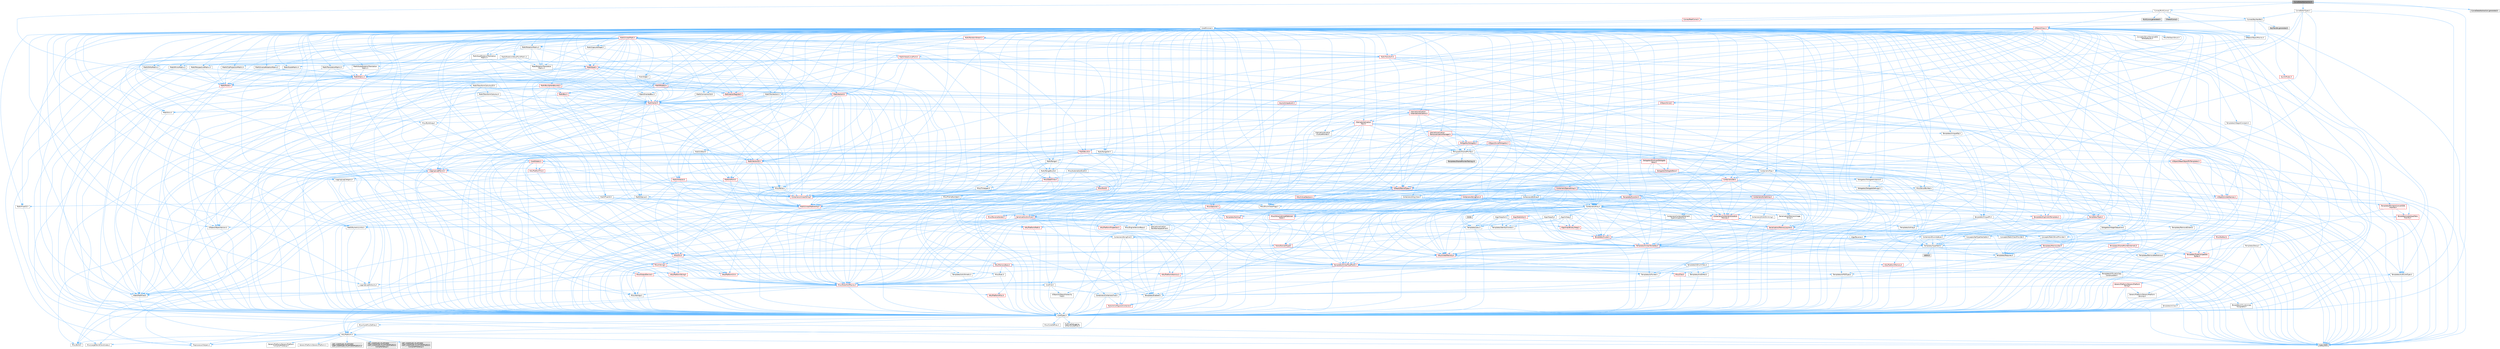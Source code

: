 digraph "CurveDataAbstraction.h"
{
 // INTERACTIVE_SVG=YES
 // LATEX_PDF_SIZE
  bgcolor="transparent";
  edge [fontname=Helvetica,fontsize=10,labelfontname=Helvetica,labelfontsize=10];
  node [fontname=Helvetica,fontsize=10,shape=box,height=0.2,width=0.4];
  Node1 [id="Node000001",label="CurveDataAbstraction.h",height=0.2,width=0.4,color="gray40", fillcolor="grey60", style="filled", fontcolor="black",tooltip=" "];
  Node1 -> Node2 [id="edge1_Node000001_Node000002",color="steelblue1",style="solid",tooltip=" "];
  Node2 [id="Node000002",label="CoreTypes.h",height=0.2,width=0.4,color="grey40", fillcolor="white", style="filled",URL="$dc/dec/CoreTypes_8h.html",tooltip=" "];
  Node2 -> Node3 [id="edge2_Node000002_Node000003",color="steelblue1",style="solid",tooltip=" "];
  Node3 [id="Node000003",label="HAL/Platform.h",height=0.2,width=0.4,color="grey40", fillcolor="white", style="filled",URL="$d9/dd0/Platform_8h.html",tooltip=" "];
  Node3 -> Node4 [id="edge3_Node000003_Node000004",color="steelblue1",style="solid",tooltip=" "];
  Node4 [id="Node000004",label="Misc/Build.h",height=0.2,width=0.4,color="grey40", fillcolor="white", style="filled",URL="$d3/dbb/Build_8h.html",tooltip=" "];
  Node3 -> Node5 [id="edge4_Node000003_Node000005",color="steelblue1",style="solid",tooltip=" "];
  Node5 [id="Node000005",label="Misc/LargeWorldCoordinates.h",height=0.2,width=0.4,color="grey40", fillcolor="white", style="filled",URL="$d2/dcb/LargeWorldCoordinates_8h.html",tooltip=" "];
  Node3 -> Node6 [id="edge5_Node000003_Node000006",color="steelblue1",style="solid",tooltip=" "];
  Node6 [id="Node000006",label="type_traits",height=0.2,width=0.4,color="grey60", fillcolor="#E0E0E0", style="filled",tooltip=" "];
  Node3 -> Node7 [id="edge6_Node000003_Node000007",color="steelblue1",style="solid",tooltip=" "];
  Node7 [id="Node000007",label="PreprocessorHelpers.h",height=0.2,width=0.4,color="grey40", fillcolor="white", style="filled",URL="$db/ddb/PreprocessorHelpers_8h.html",tooltip=" "];
  Node3 -> Node8 [id="edge7_Node000003_Node000008",color="steelblue1",style="solid",tooltip=" "];
  Node8 [id="Node000008",label="UBT_COMPILED_PLATFORM\l/UBT_COMPILED_PLATFORMPlatform\lCompilerPreSetup.h",height=0.2,width=0.4,color="grey60", fillcolor="#E0E0E0", style="filled",tooltip=" "];
  Node3 -> Node9 [id="edge8_Node000003_Node000009",color="steelblue1",style="solid",tooltip=" "];
  Node9 [id="Node000009",label="GenericPlatform/GenericPlatform\lCompilerPreSetup.h",height=0.2,width=0.4,color="grey40", fillcolor="white", style="filled",URL="$d9/dc8/GenericPlatformCompilerPreSetup_8h.html",tooltip=" "];
  Node3 -> Node10 [id="edge9_Node000003_Node000010",color="steelblue1",style="solid",tooltip=" "];
  Node10 [id="Node000010",label="GenericPlatform/GenericPlatform.h",height=0.2,width=0.4,color="grey40", fillcolor="white", style="filled",URL="$d6/d84/GenericPlatform_8h.html",tooltip=" "];
  Node3 -> Node11 [id="edge10_Node000003_Node000011",color="steelblue1",style="solid",tooltip=" "];
  Node11 [id="Node000011",label="UBT_COMPILED_PLATFORM\l/UBT_COMPILED_PLATFORMPlatform.h",height=0.2,width=0.4,color="grey60", fillcolor="#E0E0E0", style="filled",tooltip=" "];
  Node3 -> Node12 [id="edge11_Node000003_Node000012",color="steelblue1",style="solid",tooltip=" "];
  Node12 [id="Node000012",label="UBT_COMPILED_PLATFORM\l/UBT_COMPILED_PLATFORMPlatform\lCompilerSetup.h",height=0.2,width=0.4,color="grey60", fillcolor="#E0E0E0", style="filled",tooltip=" "];
  Node2 -> Node13 [id="edge12_Node000002_Node000013",color="steelblue1",style="solid",tooltip=" "];
  Node13 [id="Node000013",label="ProfilingDebugging\l/UMemoryDefines.h",height=0.2,width=0.4,color="grey40", fillcolor="white", style="filled",URL="$d2/da2/UMemoryDefines_8h.html",tooltip=" "];
  Node2 -> Node14 [id="edge13_Node000002_Node000014",color="steelblue1",style="solid",tooltip=" "];
  Node14 [id="Node000014",label="Misc/CoreMiscDefines.h",height=0.2,width=0.4,color="grey40", fillcolor="white", style="filled",URL="$da/d38/CoreMiscDefines_8h.html",tooltip=" "];
  Node14 -> Node3 [id="edge14_Node000014_Node000003",color="steelblue1",style="solid",tooltip=" "];
  Node14 -> Node7 [id="edge15_Node000014_Node000007",color="steelblue1",style="solid",tooltip=" "];
  Node2 -> Node15 [id="edge16_Node000002_Node000015",color="steelblue1",style="solid",tooltip=" "];
  Node15 [id="Node000015",label="Misc/CoreDefines.h",height=0.2,width=0.4,color="grey40", fillcolor="white", style="filled",URL="$d3/dd2/CoreDefines_8h.html",tooltip=" "];
  Node1 -> Node16 [id="edge17_Node000001_Node000016",color="steelblue1",style="solid",tooltip=" "];
  Node16 [id="Node000016",label="CurveEditorTypes.h",height=0.2,width=0.4,color="grey40", fillcolor="white", style="filled",URL="$d8/d5c/CurveEditorTypes_8h.html",tooltip=" "];
  Node16 -> Node2 [id="edge18_Node000016_Node000002",color="steelblue1",style="solid",tooltip=" "];
  Node16 -> Node17 [id="edge19_Node000016_Node000017",color="steelblue1",style="solid",tooltip=" "];
  Node17 [id="Node000017",label="Templates/TypeHash.h",height=0.2,width=0.4,color="grey40", fillcolor="white", style="filled",URL="$d1/d62/TypeHash_8h.html",tooltip=" "];
  Node17 -> Node2 [id="edge20_Node000017_Node000002",color="steelblue1",style="solid",tooltip=" "];
  Node17 -> Node18 [id="edge21_Node000017_Node000018",color="steelblue1",style="solid",tooltip=" "];
  Node18 [id="Node000018",label="Templates/Requires.h",height=0.2,width=0.4,color="grey40", fillcolor="white", style="filled",URL="$dc/d96/Requires_8h.html",tooltip=" "];
  Node18 -> Node19 [id="edge22_Node000018_Node000019",color="steelblue1",style="solid",tooltip=" "];
  Node19 [id="Node000019",label="Templates/EnableIf.h",height=0.2,width=0.4,color="grey40", fillcolor="white", style="filled",URL="$d7/d60/EnableIf_8h.html",tooltip=" "];
  Node19 -> Node2 [id="edge23_Node000019_Node000002",color="steelblue1",style="solid",tooltip=" "];
  Node18 -> Node6 [id="edge24_Node000018_Node000006",color="steelblue1",style="solid",tooltip=" "];
  Node17 -> Node20 [id="edge25_Node000017_Node000020",color="steelblue1",style="solid",tooltip=" "];
  Node20 [id="Node000020",label="Misc/Crc.h",height=0.2,width=0.4,color="red", fillcolor="#FFF0F0", style="filled",URL="$d4/dd2/Crc_8h.html",tooltip=" "];
  Node20 -> Node2 [id="edge26_Node000020_Node000002",color="steelblue1",style="solid",tooltip=" "];
  Node20 -> Node21 [id="edge27_Node000020_Node000021",color="steelblue1",style="solid",tooltip=" "];
  Node21 [id="Node000021",label="HAL/PlatformString.h",height=0.2,width=0.4,color="red", fillcolor="#FFF0F0", style="filled",URL="$db/db5/PlatformString_8h.html",tooltip=" "];
  Node21 -> Node2 [id="edge28_Node000021_Node000002",color="steelblue1",style="solid",tooltip=" "];
  Node20 -> Node23 [id="edge29_Node000020_Node000023",color="steelblue1",style="solid",tooltip=" "];
  Node23 [id="Node000023",label="Misc/AssertionMacros.h",height=0.2,width=0.4,color="red", fillcolor="#FFF0F0", style="filled",URL="$d0/dfa/AssertionMacros_8h.html",tooltip=" "];
  Node23 -> Node2 [id="edge30_Node000023_Node000002",color="steelblue1",style="solid",tooltip=" "];
  Node23 -> Node3 [id="edge31_Node000023_Node000003",color="steelblue1",style="solid",tooltip=" "];
  Node23 -> Node24 [id="edge32_Node000023_Node000024",color="steelblue1",style="solid",tooltip=" "];
  Node24 [id="Node000024",label="HAL/PlatformMisc.h",height=0.2,width=0.4,color="red", fillcolor="#FFF0F0", style="filled",URL="$d0/df5/PlatformMisc_8h.html",tooltip=" "];
  Node24 -> Node2 [id="edge33_Node000024_Node000002",color="steelblue1",style="solid",tooltip=" "];
  Node23 -> Node7 [id="edge34_Node000023_Node000007",color="steelblue1",style="solid",tooltip=" "];
  Node23 -> Node19 [id="edge35_Node000023_Node000019",color="steelblue1",style="solid",tooltip=" "];
  Node23 -> Node65 [id="edge36_Node000023_Node000065",color="steelblue1",style="solid",tooltip=" "];
  Node65 [id="Node000065",label="Misc/VarArgs.h",height=0.2,width=0.4,color="grey40", fillcolor="white", style="filled",URL="$d5/d6f/VarArgs_8h.html",tooltip=" "];
  Node65 -> Node2 [id="edge37_Node000065_Node000002",color="steelblue1",style="solid",tooltip=" "];
  Node20 -> Node72 [id="edge38_Node000020_Node000072",color="steelblue1",style="solid",tooltip=" "];
  Node72 [id="Node000072",label="Misc/CString.h",height=0.2,width=0.4,color="red", fillcolor="#FFF0F0", style="filled",URL="$d2/d49/CString_8h.html",tooltip=" "];
  Node72 -> Node2 [id="edge39_Node000072_Node000002",color="steelblue1",style="solid",tooltip=" "];
  Node72 -> Node36 [id="edge40_Node000072_Node000036",color="steelblue1",style="solid",tooltip=" "];
  Node36 [id="Node000036",label="HAL/PlatformCrt.h",height=0.2,width=0.4,color="red", fillcolor="#FFF0F0", style="filled",URL="$d8/d75/PlatformCrt_8h.html",tooltip=" "];
  Node72 -> Node21 [id="edge41_Node000072_Node000021",color="steelblue1",style="solid",tooltip=" "];
  Node72 -> Node23 [id="edge42_Node000072_Node000023",color="steelblue1",style="solid",tooltip=" "];
  Node72 -> Node73 [id="edge43_Node000072_Node000073",color="steelblue1",style="solid",tooltip=" "];
  Node73 [id="Node000073",label="Misc/Char.h",height=0.2,width=0.4,color="red", fillcolor="#FFF0F0", style="filled",URL="$d0/d58/Char_8h.html",tooltip=" "];
  Node73 -> Node2 [id="edge44_Node000073_Node000002",color="steelblue1",style="solid",tooltip=" "];
  Node73 -> Node6 [id="edge45_Node000073_Node000006",color="steelblue1",style="solid",tooltip=" "];
  Node72 -> Node65 [id="edge46_Node000072_Node000065",color="steelblue1",style="solid",tooltip=" "];
  Node20 -> Node73 [id="edge47_Node000020_Node000073",color="steelblue1",style="solid",tooltip=" "];
  Node20 -> Node77 [id="edge48_Node000020_Node000077",color="steelblue1",style="solid",tooltip=" "];
  Node77 [id="Node000077",label="Templates/UnrealTypeTraits.h",height=0.2,width=0.4,color="red", fillcolor="#FFF0F0", style="filled",URL="$d2/d2d/UnrealTypeTraits_8h.html",tooltip=" "];
  Node77 -> Node2 [id="edge49_Node000077_Node000002",color="steelblue1",style="solid",tooltip=" "];
  Node77 -> Node78 [id="edge50_Node000077_Node000078",color="steelblue1",style="solid",tooltip=" "];
  Node78 [id="Node000078",label="Templates/IsPointer.h",height=0.2,width=0.4,color="grey40", fillcolor="white", style="filled",URL="$d7/d05/IsPointer_8h.html",tooltip=" "];
  Node78 -> Node2 [id="edge51_Node000078_Node000002",color="steelblue1",style="solid",tooltip=" "];
  Node77 -> Node23 [id="edge52_Node000077_Node000023",color="steelblue1",style="solid",tooltip=" "];
  Node77 -> Node79 [id="edge53_Node000077_Node000079",color="steelblue1",style="solid",tooltip=" "];
  Node79 [id="Node000079",label="Templates/AndOrNot.h",height=0.2,width=0.4,color="grey40", fillcolor="white", style="filled",URL="$db/d0a/AndOrNot_8h.html",tooltip=" "];
  Node79 -> Node2 [id="edge54_Node000079_Node000002",color="steelblue1",style="solid",tooltip=" "];
  Node77 -> Node19 [id="edge55_Node000077_Node000019",color="steelblue1",style="solid",tooltip=" "];
  Node77 -> Node80 [id="edge56_Node000077_Node000080",color="steelblue1",style="solid",tooltip=" "];
  Node80 [id="Node000080",label="Templates/IsArithmetic.h",height=0.2,width=0.4,color="grey40", fillcolor="white", style="filled",URL="$d2/d5d/IsArithmetic_8h.html",tooltip=" "];
  Node80 -> Node2 [id="edge57_Node000080_Node000002",color="steelblue1",style="solid",tooltip=" "];
  Node77 -> Node82 [id="edge58_Node000077_Node000082",color="steelblue1",style="solid",tooltip=" "];
  Node82 [id="Node000082",label="Templates/IsPODType.h",height=0.2,width=0.4,color="grey40", fillcolor="white", style="filled",URL="$d7/db1/IsPODType_8h.html",tooltip=" "];
  Node82 -> Node2 [id="edge59_Node000082_Node000002",color="steelblue1",style="solid",tooltip=" "];
  Node77 -> Node83 [id="edge60_Node000077_Node000083",color="steelblue1",style="solid",tooltip=" "];
  Node83 [id="Node000083",label="Templates/IsUECoreType.h",height=0.2,width=0.4,color="grey40", fillcolor="white", style="filled",URL="$d1/db8/IsUECoreType_8h.html",tooltip=" "];
  Node83 -> Node2 [id="edge61_Node000083_Node000002",color="steelblue1",style="solid",tooltip=" "];
  Node83 -> Node6 [id="edge62_Node000083_Node000006",color="steelblue1",style="solid",tooltip=" "];
  Node77 -> Node84 [id="edge63_Node000077_Node000084",color="steelblue1",style="solid",tooltip=" "];
  Node84 [id="Node000084",label="Templates/IsTriviallyCopy\lConstructible.h",height=0.2,width=0.4,color="grey40", fillcolor="white", style="filled",URL="$d3/d78/IsTriviallyCopyConstructible_8h.html",tooltip=" "];
  Node84 -> Node2 [id="edge64_Node000084_Node000002",color="steelblue1",style="solid",tooltip=" "];
  Node84 -> Node6 [id="edge65_Node000084_Node000006",color="steelblue1",style="solid",tooltip=" "];
  Node17 -> Node85 [id="edge66_Node000017_Node000085",color="steelblue1",style="solid",tooltip=" "];
  Node85 [id="Node000085",label="stdint.h",height=0.2,width=0.4,color="grey60", fillcolor="#E0E0E0", style="filled",tooltip=" "];
  Node17 -> Node6 [id="edge67_Node000017_Node000006",color="steelblue1",style="solid",tooltip=" "];
  Node16 -> Node86 [id="edge68_Node000016_Node000086",color="steelblue1",style="solid",tooltip=" "];
  Node86 [id="Node000086",label="Curves/KeyHandle.h",height=0.2,width=0.4,color="grey40", fillcolor="white", style="filled",URL="$da/d21/KeyHandle_8h.html",tooltip=" "];
  Node86 -> Node87 [id="edge69_Node000086_Node000087",color="steelblue1",style="solid",tooltip=" "];
  Node87 [id="Node000087",label="CoreMinimal.h",height=0.2,width=0.4,color="grey40", fillcolor="white", style="filled",URL="$d7/d67/CoreMinimal_8h.html",tooltip=" "];
  Node87 -> Node2 [id="edge70_Node000087_Node000002",color="steelblue1",style="solid",tooltip=" "];
  Node87 -> Node31 [id="edge71_Node000087_Node000031",color="steelblue1",style="solid",tooltip=" "];
  Node31 [id="Node000031",label="CoreFwd.h",height=0.2,width=0.4,color="grey40", fillcolor="white", style="filled",URL="$d1/d1e/CoreFwd_8h.html",tooltip=" "];
  Node31 -> Node2 [id="edge72_Node000031_Node000002",color="steelblue1",style="solid",tooltip=" "];
  Node31 -> Node32 [id="edge73_Node000031_Node000032",color="steelblue1",style="solid",tooltip=" "];
  Node32 [id="Node000032",label="Containers/ContainersFwd.h",height=0.2,width=0.4,color="grey40", fillcolor="white", style="filled",URL="$d4/d0a/ContainersFwd_8h.html",tooltip=" "];
  Node32 -> Node3 [id="edge74_Node000032_Node000003",color="steelblue1",style="solid",tooltip=" "];
  Node32 -> Node2 [id="edge75_Node000032_Node000002",color="steelblue1",style="solid",tooltip=" "];
  Node32 -> Node29 [id="edge76_Node000032_Node000029",color="steelblue1",style="solid",tooltip=" "];
  Node29 [id="Node000029",label="Traits/IsContiguousContainer.h",height=0.2,width=0.4,color="red", fillcolor="#FFF0F0", style="filled",URL="$d5/d3c/IsContiguousContainer_8h.html",tooltip=" "];
  Node29 -> Node2 [id="edge77_Node000029_Node000002",color="steelblue1",style="solid",tooltip=" "];
  Node31 -> Node33 [id="edge78_Node000031_Node000033",color="steelblue1",style="solid",tooltip=" "];
  Node33 [id="Node000033",label="Math/MathFwd.h",height=0.2,width=0.4,color="grey40", fillcolor="white", style="filled",URL="$d2/d10/MathFwd_8h.html",tooltip=" "];
  Node33 -> Node3 [id="edge79_Node000033_Node000003",color="steelblue1",style="solid",tooltip=" "];
  Node31 -> Node34 [id="edge80_Node000031_Node000034",color="steelblue1",style="solid",tooltip=" "];
  Node34 [id="Node000034",label="UObject/UObjectHierarchy\lFwd.h",height=0.2,width=0.4,color="grey40", fillcolor="white", style="filled",URL="$d3/d13/UObjectHierarchyFwd_8h.html",tooltip=" "];
  Node87 -> Node34 [id="edge81_Node000087_Node000034",color="steelblue1",style="solid",tooltip=" "];
  Node87 -> Node32 [id="edge82_Node000087_Node000032",color="steelblue1",style="solid",tooltip=" "];
  Node87 -> Node65 [id="edge83_Node000087_Node000065",color="steelblue1",style="solid",tooltip=" "];
  Node87 -> Node88 [id="edge84_Node000087_Node000088",color="steelblue1",style="solid",tooltip=" "];
  Node88 [id="Node000088",label="Logging/LogVerbosity.h",height=0.2,width=0.4,color="grey40", fillcolor="white", style="filled",URL="$d2/d8f/LogVerbosity_8h.html",tooltip=" "];
  Node88 -> Node2 [id="edge85_Node000088_Node000002",color="steelblue1",style="solid",tooltip=" "];
  Node87 -> Node89 [id="edge86_Node000087_Node000089",color="steelblue1",style="solid",tooltip=" "];
  Node89 [id="Node000089",label="Misc/OutputDevice.h",height=0.2,width=0.4,color="red", fillcolor="#FFF0F0", style="filled",URL="$d7/d32/OutputDevice_8h.html",tooltip=" "];
  Node89 -> Node31 [id="edge87_Node000089_Node000031",color="steelblue1",style="solid",tooltip=" "];
  Node89 -> Node2 [id="edge88_Node000089_Node000002",color="steelblue1",style="solid",tooltip=" "];
  Node89 -> Node88 [id="edge89_Node000089_Node000088",color="steelblue1",style="solid",tooltip=" "];
  Node89 -> Node65 [id="edge90_Node000089_Node000065",color="steelblue1",style="solid",tooltip=" "];
  Node87 -> Node36 [id="edge91_Node000087_Node000036",color="steelblue1",style="solid",tooltip=" "];
  Node87 -> Node24 [id="edge92_Node000087_Node000024",color="steelblue1",style="solid",tooltip=" "];
  Node87 -> Node23 [id="edge93_Node000087_Node000023",color="steelblue1",style="solid",tooltip=" "];
  Node87 -> Node78 [id="edge94_Node000087_Node000078",color="steelblue1",style="solid",tooltip=" "];
  Node87 -> Node90 [id="edge95_Node000087_Node000090",color="steelblue1",style="solid",tooltip=" "];
  Node90 [id="Node000090",label="HAL/PlatformMemory.h",height=0.2,width=0.4,color="red", fillcolor="#FFF0F0", style="filled",URL="$de/d68/PlatformMemory_8h.html",tooltip=" "];
  Node90 -> Node2 [id="edge96_Node000090_Node000002",color="steelblue1",style="solid",tooltip=" "];
  Node87 -> Node53 [id="edge97_Node000087_Node000053",color="steelblue1",style="solid",tooltip=" "];
  Node53 [id="Node000053",label="HAL/PlatformAtomics.h",height=0.2,width=0.4,color="red", fillcolor="#FFF0F0", style="filled",URL="$d3/d36/PlatformAtomics_8h.html",tooltip=" "];
  Node53 -> Node2 [id="edge98_Node000053_Node000002",color="steelblue1",style="solid",tooltip=" "];
  Node87 -> Node93 [id="edge99_Node000087_Node000093",color="steelblue1",style="solid",tooltip=" "];
  Node93 [id="Node000093",label="Misc/Exec.h",height=0.2,width=0.4,color="grey40", fillcolor="white", style="filled",URL="$de/ddb/Exec_8h.html",tooltip=" "];
  Node93 -> Node2 [id="edge100_Node000093_Node000002",color="steelblue1",style="solid",tooltip=" "];
  Node93 -> Node23 [id="edge101_Node000093_Node000023",color="steelblue1",style="solid",tooltip=" "];
  Node87 -> Node94 [id="edge102_Node000087_Node000094",color="steelblue1",style="solid",tooltip=" "];
  Node94 [id="Node000094",label="HAL/MemoryBase.h",height=0.2,width=0.4,color="red", fillcolor="#FFF0F0", style="filled",URL="$d6/d9f/MemoryBase_8h.html",tooltip=" "];
  Node94 -> Node2 [id="edge103_Node000094_Node000002",color="steelblue1",style="solid",tooltip=" "];
  Node94 -> Node53 [id="edge104_Node000094_Node000053",color="steelblue1",style="solid",tooltip=" "];
  Node94 -> Node36 [id="edge105_Node000094_Node000036",color="steelblue1",style="solid",tooltip=" "];
  Node94 -> Node93 [id="edge106_Node000094_Node000093",color="steelblue1",style="solid",tooltip=" "];
  Node94 -> Node89 [id="edge107_Node000094_Node000089",color="steelblue1",style="solid",tooltip=" "];
  Node87 -> Node101 [id="edge108_Node000087_Node000101",color="steelblue1",style="solid",tooltip=" "];
  Node101 [id="Node000101",label="HAL/UnrealMemory.h",height=0.2,width=0.4,color="red", fillcolor="#FFF0F0", style="filled",URL="$d9/d96/UnrealMemory_8h.html",tooltip=" "];
  Node101 -> Node2 [id="edge109_Node000101_Node000002",color="steelblue1",style="solid",tooltip=" "];
  Node101 -> Node94 [id="edge110_Node000101_Node000094",color="steelblue1",style="solid",tooltip=" "];
  Node101 -> Node90 [id="edge111_Node000101_Node000090",color="steelblue1",style="solid",tooltip=" "];
  Node101 -> Node78 [id="edge112_Node000101_Node000078",color="steelblue1",style="solid",tooltip=" "];
  Node87 -> Node80 [id="edge113_Node000087_Node000080",color="steelblue1",style="solid",tooltip=" "];
  Node87 -> Node79 [id="edge114_Node000087_Node000079",color="steelblue1",style="solid",tooltip=" "];
  Node87 -> Node82 [id="edge115_Node000087_Node000082",color="steelblue1",style="solid",tooltip=" "];
  Node87 -> Node83 [id="edge116_Node000087_Node000083",color="steelblue1",style="solid",tooltip=" "];
  Node87 -> Node84 [id="edge117_Node000087_Node000084",color="steelblue1",style="solid",tooltip=" "];
  Node87 -> Node77 [id="edge118_Node000087_Node000077",color="steelblue1",style="solid",tooltip=" "];
  Node87 -> Node19 [id="edge119_Node000087_Node000019",color="steelblue1",style="solid",tooltip=" "];
  Node87 -> Node103 [id="edge120_Node000087_Node000103",color="steelblue1",style="solid",tooltip=" "];
  Node103 [id="Node000103",label="Templates/RemoveReference.h",height=0.2,width=0.4,color="grey40", fillcolor="white", style="filled",URL="$da/dbe/RemoveReference_8h.html",tooltip=" "];
  Node103 -> Node2 [id="edge121_Node000103_Node000002",color="steelblue1",style="solid",tooltip=" "];
  Node87 -> Node104 [id="edge122_Node000087_Node000104",color="steelblue1",style="solid",tooltip=" "];
  Node104 [id="Node000104",label="Templates/IntegralConstant.h",height=0.2,width=0.4,color="grey40", fillcolor="white", style="filled",URL="$db/d1b/IntegralConstant_8h.html",tooltip=" "];
  Node104 -> Node2 [id="edge123_Node000104_Node000002",color="steelblue1",style="solid",tooltip=" "];
  Node87 -> Node105 [id="edge124_Node000087_Node000105",color="steelblue1",style="solid",tooltip=" "];
  Node105 [id="Node000105",label="Templates/IsClass.h",height=0.2,width=0.4,color="grey40", fillcolor="white", style="filled",URL="$db/dcb/IsClass_8h.html",tooltip=" "];
  Node105 -> Node2 [id="edge125_Node000105_Node000002",color="steelblue1",style="solid",tooltip=" "];
  Node87 -> Node106 [id="edge126_Node000087_Node000106",color="steelblue1",style="solid",tooltip=" "];
  Node106 [id="Node000106",label="Templates/TypeCompatible\lBytes.h",height=0.2,width=0.4,color="red", fillcolor="#FFF0F0", style="filled",URL="$df/d0a/TypeCompatibleBytes_8h.html",tooltip=" "];
  Node106 -> Node2 [id="edge127_Node000106_Node000002",color="steelblue1",style="solid",tooltip=" "];
  Node106 -> Node6 [id="edge128_Node000106_Node000006",color="steelblue1",style="solid",tooltip=" "];
  Node87 -> Node29 [id="edge129_Node000087_Node000029",color="steelblue1",style="solid",tooltip=" "];
  Node87 -> Node107 [id="edge130_Node000087_Node000107",color="steelblue1",style="solid",tooltip=" "];
  Node107 [id="Node000107",label="Templates/UnrealTemplate.h",height=0.2,width=0.4,color="red", fillcolor="#FFF0F0", style="filled",URL="$d4/d24/UnrealTemplate_8h.html",tooltip=" "];
  Node107 -> Node2 [id="edge131_Node000107_Node000002",color="steelblue1",style="solid",tooltip=" "];
  Node107 -> Node78 [id="edge132_Node000107_Node000078",color="steelblue1",style="solid",tooltip=" "];
  Node107 -> Node101 [id="edge133_Node000107_Node000101",color="steelblue1",style="solid",tooltip=" "];
  Node107 -> Node77 [id="edge134_Node000107_Node000077",color="steelblue1",style="solid",tooltip=" "];
  Node107 -> Node103 [id="edge135_Node000107_Node000103",color="steelblue1",style="solid",tooltip=" "];
  Node107 -> Node18 [id="edge136_Node000107_Node000018",color="steelblue1",style="solid",tooltip=" "];
  Node107 -> Node106 [id="edge137_Node000107_Node000106",color="steelblue1",style="solid",tooltip=" "];
  Node107 -> Node29 [id="edge138_Node000107_Node000029",color="steelblue1",style="solid",tooltip=" "];
  Node107 -> Node6 [id="edge139_Node000107_Node000006",color="steelblue1",style="solid",tooltip=" "];
  Node87 -> Node46 [id="edge140_Node000087_Node000046",color="steelblue1",style="solid",tooltip=" "];
  Node46 [id="Node000046",label="Math/NumericLimits.h",height=0.2,width=0.4,color="grey40", fillcolor="white", style="filled",URL="$df/d1b/NumericLimits_8h.html",tooltip=" "];
  Node46 -> Node2 [id="edge141_Node000046_Node000002",color="steelblue1",style="solid",tooltip=" "];
  Node87 -> Node111 [id="edge142_Node000087_Node000111",color="steelblue1",style="solid",tooltip=" "];
  Node111 [id="Node000111",label="HAL/PlatformMath.h",height=0.2,width=0.4,color="red", fillcolor="#FFF0F0", style="filled",URL="$dc/d53/PlatformMath_8h.html",tooltip=" "];
  Node111 -> Node2 [id="edge143_Node000111_Node000002",color="steelblue1",style="solid",tooltip=" "];
  Node87 -> Node100 [id="edge144_Node000087_Node000100",color="steelblue1",style="solid",tooltip=" "];
  Node100 [id="Node000100",label="Templates/IsTriviallyCopy\lAssignable.h",height=0.2,width=0.4,color="grey40", fillcolor="white", style="filled",URL="$d2/df2/IsTriviallyCopyAssignable_8h.html",tooltip=" "];
  Node100 -> Node2 [id="edge145_Node000100_Node000002",color="steelblue1",style="solid",tooltip=" "];
  Node100 -> Node6 [id="edge146_Node000100_Node000006",color="steelblue1",style="solid",tooltip=" "];
  Node87 -> Node119 [id="edge147_Node000087_Node000119",color="steelblue1",style="solid",tooltip=" "];
  Node119 [id="Node000119",label="Templates/MemoryOps.h",height=0.2,width=0.4,color="red", fillcolor="#FFF0F0", style="filled",URL="$db/dea/MemoryOps_8h.html",tooltip=" "];
  Node119 -> Node2 [id="edge148_Node000119_Node000002",color="steelblue1",style="solid",tooltip=" "];
  Node119 -> Node101 [id="edge149_Node000119_Node000101",color="steelblue1",style="solid",tooltip=" "];
  Node119 -> Node100 [id="edge150_Node000119_Node000100",color="steelblue1",style="solid",tooltip=" "];
  Node119 -> Node84 [id="edge151_Node000119_Node000084",color="steelblue1",style="solid",tooltip=" "];
  Node119 -> Node18 [id="edge152_Node000119_Node000018",color="steelblue1",style="solid",tooltip=" "];
  Node119 -> Node77 [id="edge153_Node000119_Node000077",color="steelblue1",style="solid",tooltip=" "];
  Node119 -> Node6 [id="edge154_Node000119_Node000006",color="steelblue1",style="solid",tooltip=" "];
  Node87 -> Node120 [id="edge155_Node000087_Node000120",color="steelblue1",style="solid",tooltip=" "];
  Node120 [id="Node000120",label="Containers/ContainerAllocation\lPolicies.h",height=0.2,width=0.4,color="red", fillcolor="#FFF0F0", style="filled",URL="$d7/dff/ContainerAllocationPolicies_8h.html",tooltip=" "];
  Node120 -> Node2 [id="edge156_Node000120_Node000002",color="steelblue1",style="solid",tooltip=" "];
  Node120 -> Node120 [id="edge157_Node000120_Node000120",color="steelblue1",style="solid",tooltip=" "];
  Node120 -> Node111 [id="edge158_Node000120_Node000111",color="steelblue1",style="solid",tooltip=" "];
  Node120 -> Node101 [id="edge159_Node000120_Node000101",color="steelblue1",style="solid",tooltip=" "];
  Node120 -> Node46 [id="edge160_Node000120_Node000046",color="steelblue1",style="solid",tooltip=" "];
  Node120 -> Node23 [id="edge161_Node000120_Node000023",color="steelblue1",style="solid",tooltip=" "];
  Node120 -> Node119 [id="edge162_Node000120_Node000119",color="steelblue1",style="solid",tooltip=" "];
  Node120 -> Node106 [id="edge163_Node000120_Node000106",color="steelblue1",style="solid",tooltip=" "];
  Node120 -> Node6 [id="edge164_Node000120_Node000006",color="steelblue1",style="solid",tooltip=" "];
  Node87 -> Node123 [id="edge165_Node000087_Node000123",color="steelblue1",style="solid",tooltip=" "];
  Node123 [id="Node000123",label="Templates/IsEnumClass.h",height=0.2,width=0.4,color="grey40", fillcolor="white", style="filled",URL="$d7/d15/IsEnumClass_8h.html",tooltip=" "];
  Node123 -> Node2 [id="edge166_Node000123_Node000002",color="steelblue1",style="solid",tooltip=" "];
  Node123 -> Node79 [id="edge167_Node000123_Node000079",color="steelblue1",style="solid",tooltip=" "];
  Node87 -> Node124 [id="edge168_Node000087_Node000124",color="steelblue1",style="solid",tooltip=" "];
  Node124 [id="Node000124",label="HAL/PlatformProperties.h",height=0.2,width=0.4,color="red", fillcolor="#FFF0F0", style="filled",URL="$d9/db0/PlatformProperties_8h.html",tooltip=" "];
  Node124 -> Node2 [id="edge169_Node000124_Node000002",color="steelblue1",style="solid",tooltip=" "];
  Node87 -> Node127 [id="edge170_Node000087_Node000127",color="steelblue1",style="solid",tooltip=" "];
  Node127 [id="Node000127",label="Misc/EngineVersionBase.h",height=0.2,width=0.4,color="grey40", fillcolor="white", style="filled",URL="$d5/d2b/EngineVersionBase_8h.html",tooltip=" "];
  Node127 -> Node2 [id="edge171_Node000127_Node000002",color="steelblue1",style="solid",tooltip=" "];
  Node87 -> Node128 [id="edge172_Node000087_Node000128",color="steelblue1",style="solid",tooltip=" "];
  Node128 [id="Node000128",label="Internationalization\l/TextNamespaceFwd.h",height=0.2,width=0.4,color="grey40", fillcolor="white", style="filled",URL="$d8/d97/TextNamespaceFwd_8h.html",tooltip=" "];
  Node128 -> Node2 [id="edge173_Node000128_Node000002",color="steelblue1",style="solid",tooltip=" "];
  Node87 -> Node129 [id="edge174_Node000087_Node000129",color="steelblue1",style="solid",tooltip=" "];
  Node129 [id="Node000129",label="Serialization/Archive.h",height=0.2,width=0.4,color="red", fillcolor="#FFF0F0", style="filled",URL="$d7/d3b/Archive_8h.html",tooltip=" "];
  Node129 -> Node31 [id="edge175_Node000129_Node000031",color="steelblue1",style="solid",tooltip=" "];
  Node129 -> Node2 [id="edge176_Node000129_Node000002",color="steelblue1",style="solid",tooltip=" "];
  Node129 -> Node124 [id="edge177_Node000129_Node000124",color="steelblue1",style="solid",tooltip=" "];
  Node129 -> Node128 [id="edge178_Node000129_Node000128",color="steelblue1",style="solid",tooltip=" "];
  Node129 -> Node33 [id="edge179_Node000129_Node000033",color="steelblue1",style="solid",tooltip=" "];
  Node129 -> Node23 [id="edge180_Node000129_Node000023",color="steelblue1",style="solid",tooltip=" "];
  Node129 -> Node4 [id="edge181_Node000129_Node000004",color="steelblue1",style="solid",tooltip=" "];
  Node129 -> Node127 [id="edge182_Node000129_Node000127",color="steelblue1",style="solid",tooltip=" "];
  Node129 -> Node65 [id="edge183_Node000129_Node000065",color="steelblue1",style="solid",tooltip=" "];
  Node129 -> Node19 [id="edge184_Node000129_Node000019",color="steelblue1",style="solid",tooltip=" "];
  Node129 -> Node123 [id="edge185_Node000129_Node000123",color="steelblue1",style="solid",tooltip=" "];
  Node129 -> Node107 [id="edge186_Node000129_Node000107",color="steelblue1",style="solid",tooltip=" "];
  Node129 -> Node132 [id="edge187_Node000129_Node000132",color="steelblue1",style="solid",tooltip=" "];
  Node132 [id="Node000132",label="UObject/ObjectVersion.h",height=0.2,width=0.4,color="grey40", fillcolor="white", style="filled",URL="$da/d63/ObjectVersion_8h.html",tooltip=" "];
  Node132 -> Node2 [id="edge188_Node000132_Node000002",color="steelblue1",style="solid",tooltip=" "];
  Node87 -> Node133 [id="edge189_Node000087_Node000133",color="steelblue1",style="solid",tooltip=" "];
  Node133 [id="Node000133",label="Templates/Less.h",height=0.2,width=0.4,color="grey40", fillcolor="white", style="filled",URL="$de/dc8/Less_8h.html",tooltip=" "];
  Node133 -> Node2 [id="edge190_Node000133_Node000002",color="steelblue1",style="solid",tooltip=" "];
  Node133 -> Node107 [id="edge191_Node000133_Node000107",color="steelblue1",style="solid",tooltip=" "];
  Node87 -> Node134 [id="edge192_Node000087_Node000134",color="steelblue1",style="solid",tooltip=" "];
  Node134 [id="Node000134",label="Templates/Sorting.h",height=0.2,width=0.4,color="red", fillcolor="#FFF0F0", style="filled",URL="$d3/d9e/Sorting_8h.html",tooltip=" "];
  Node134 -> Node2 [id="edge193_Node000134_Node000002",color="steelblue1",style="solid",tooltip=" "];
  Node134 -> Node111 [id="edge194_Node000134_Node000111",color="steelblue1",style="solid",tooltip=" "];
  Node134 -> Node133 [id="edge195_Node000134_Node000133",color="steelblue1",style="solid",tooltip=" "];
  Node87 -> Node73 [id="edge196_Node000087_Node000073",color="steelblue1",style="solid",tooltip=" "];
  Node87 -> Node145 [id="edge197_Node000087_Node000145",color="steelblue1",style="solid",tooltip=" "];
  Node145 [id="Node000145",label="GenericPlatform/GenericPlatform\lStricmp.h",height=0.2,width=0.4,color="grey40", fillcolor="white", style="filled",URL="$d2/d86/GenericPlatformStricmp_8h.html",tooltip=" "];
  Node145 -> Node2 [id="edge198_Node000145_Node000002",color="steelblue1",style="solid",tooltip=" "];
  Node87 -> Node146 [id="edge199_Node000087_Node000146",color="steelblue1",style="solid",tooltip=" "];
  Node146 [id="Node000146",label="GenericPlatform/GenericPlatform\lString.h",height=0.2,width=0.4,color="red", fillcolor="#FFF0F0", style="filled",URL="$dd/d20/GenericPlatformString_8h.html",tooltip=" "];
  Node146 -> Node2 [id="edge200_Node000146_Node000002",color="steelblue1",style="solid",tooltip=" "];
  Node146 -> Node145 [id="edge201_Node000146_Node000145",color="steelblue1",style="solid",tooltip=" "];
  Node146 -> Node19 [id="edge202_Node000146_Node000019",color="steelblue1",style="solid",tooltip=" "];
  Node146 -> Node6 [id="edge203_Node000146_Node000006",color="steelblue1",style="solid",tooltip=" "];
  Node87 -> Node21 [id="edge204_Node000087_Node000021",color="steelblue1",style="solid",tooltip=" "];
  Node87 -> Node72 [id="edge205_Node000087_Node000072",color="steelblue1",style="solid",tooltip=" "];
  Node87 -> Node20 [id="edge206_Node000087_Node000020",color="steelblue1",style="solid",tooltip=" "];
  Node87 -> Node144 [id="edge207_Node000087_Node000144",color="steelblue1",style="solid",tooltip=" "];
  Node144 [id="Node000144",label="Math/UnrealMathUtility.h",height=0.2,width=0.4,color="red", fillcolor="#FFF0F0", style="filled",URL="$db/db8/UnrealMathUtility_8h.html",tooltip=" "];
  Node144 -> Node2 [id="edge208_Node000144_Node000002",color="steelblue1",style="solid",tooltip=" "];
  Node144 -> Node23 [id="edge209_Node000144_Node000023",color="steelblue1",style="solid",tooltip=" "];
  Node144 -> Node111 [id="edge210_Node000144_Node000111",color="steelblue1",style="solid",tooltip=" "];
  Node144 -> Node33 [id="edge211_Node000144_Node000033",color="steelblue1",style="solid",tooltip=" "];
  Node144 -> Node18 [id="edge212_Node000144_Node000018",color="steelblue1",style="solid",tooltip=" "];
  Node87 -> Node149 [id="edge213_Node000087_Node000149",color="steelblue1",style="solid",tooltip=" "];
  Node149 [id="Node000149",label="Containers/UnrealString.h",height=0.2,width=0.4,color="red", fillcolor="#FFF0F0", style="filled",URL="$d5/dba/UnrealString_8h.html",tooltip=" "];
  Node87 -> Node153 [id="edge214_Node000087_Node000153",color="steelblue1",style="solid",tooltip=" "];
  Node153 [id="Node000153",label="Containers/Array.h",height=0.2,width=0.4,color="grey40", fillcolor="white", style="filled",URL="$df/dd0/Array_8h.html",tooltip=" "];
  Node153 -> Node2 [id="edge215_Node000153_Node000002",color="steelblue1",style="solid",tooltip=" "];
  Node153 -> Node23 [id="edge216_Node000153_Node000023",color="steelblue1",style="solid",tooltip=" "];
  Node153 -> Node154 [id="edge217_Node000153_Node000154",color="steelblue1",style="solid",tooltip=" "];
  Node154 [id="Node000154",label="Misc/IntrusiveUnsetOptional\lState.h",height=0.2,width=0.4,color="red", fillcolor="#FFF0F0", style="filled",URL="$d2/d0a/IntrusiveUnsetOptionalState_8h.html",tooltip=" "];
  Node153 -> Node156 [id="edge218_Node000153_Node000156",color="steelblue1",style="solid",tooltip=" "];
  Node156 [id="Node000156",label="Misc/ReverseIterate.h",height=0.2,width=0.4,color="red", fillcolor="#FFF0F0", style="filled",URL="$db/de3/ReverseIterate_8h.html",tooltip=" "];
  Node156 -> Node3 [id="edge219_Node000156_Node000003",color="steelblue1",style="solid",tooltip=" "];
  Node153 -> Node101 [id="edge220_Node000153_Node000101",color="steelblue1",style="solid",tooltip=" "];
  Node153 -> Node77 [id="edge221_Node000153_Node000077",color="steelblue1",style="solid",tooltip=" "];
  Node153 -> Node107 [id="edge222_Node000153_Node000107",color="steelblue1",style="solid",tooltip=" "];
  Node153 -> Node158 [id="edge223_Node000153_Node000158",color="steelblue1",style="solid",tooltip=" "];
  Node158 [id="Node000158",label="Containers/AllowShrinking.h",height=0.2,width=0.4,color="grey40", fillcolor="white", style="filled",URL="$d7/d1a/AllowShrinking_8h.html",tooltip=" "];
  Node158 -> Node2 [id="edge224_Node000158_Node000002",color="steelblue1",style="solid",tooltip=" "];
  Node153 -> Node120 [id="edge225_Node000153_Node000120",color="steelblue1",style="solid",tooltip=" "];
  Node153 -> Node159 [id="edge226_Node000153_Node000159",color="steelblue1",style="solid",tooltip=" "];
  Node159 [id="Node000159",label="Containers/ContainerElement\lTypeCompatibility.h",height=0.2,width=0.4,color="grey40", fillcolor="white", style="filled",URL="$df/ddf/ContainerElementTypeCompatibility_8h.html",tooltip=" "];
  Node159 -> Node2 [id="edge227_Node000159_Node000002",color="steelblue1",style="solid",tooltip=" "];
  Node159 -> Node77 [id="edge228_Node000159_Node000077",color="steelblue1",style="solid",tooltip=" "];
  Node153 -> Node129 [id="edge229_Node000153_Node000129",color="steelblue1",style="solid",tooltip=" "];
  Node153 -> Node160 [id="edge230_Node000153_Node000160",color="steelblue1",style="solid",tooltip=" "];
  Node160 [id="Node000160",label="Serialization/MemoryImage\lWriter.h",height=0.2,width=0.4,color="grey40", fillcolor="white", style="filled",URL="$d0/d08/MemoryImageWriter_8h.html",tooltip=" "];
  Node160 -> Node2 [id="edge231_Node000160_Node000002",color="steelblue1",style="solid",tooltip=" "];
  Node160 -> Node161 [id="edge232_Node000160_Node000161",color="steelblue1",style="solid",tooltip=" "];
  Node161 [id="Node000161",label="Serialization/MemoryLayout.h",height=0.2,width=0.4,color="red", fillcolor="#FFF0F0", style="filled",URL="$d7/d66/MemoryLayout_8h.html",tooltip=" "];
  Node161 -> Node162 [id="edge233_Node000161_Node000162",color="steelblue1",style="solid",tooltip=" "];
  Node162 [id="Node000162",label="Concepts/StaticClassProvider.h",height=0.2,width=0.4,color="grey40", fillcolor="white", style="filled",URL="$dd/d83/StaticClassProvider_8h.html",tooltip=" "];
  Node161 -> Node163 [id="edge234_Node000161_Node000163",color="steelblue1",style="solid",tooltip=" "];
  Node163 [id="Node000163",label="Concepts/StaticStructProvider.h",height=0.2,width=0.4,color="grey40", fillcolor="white", style="filled",URL="$d5/d77/StaticStructProvider_8h.html",tooltip=" "];
  Node161 -> Node164 [id="edge235_Node000161_Node000164",color="steelblue1",style="solid",tooltip=" "];
  Node164 [id="Node000164",label="Containers/EnumAsByte.h",height=0.2,width=0.4,color="grey40", fillcolor="white", style="filled",URL="$d6/d9a/EnumAsByte_8h.html",tooltip=" "];
  Node164 -> Node2 [id="edge236_Node000164_Node000002",color="steelblue1",style="solid",tooltip=" "];
  Node164 -> Node82 [id="edge237_Node000164_Node000082",color="steelblue1",style="solid",tooltip=" "];
  Node164 -> Node17 [id="edge238_Node000164_Node000017",color="steelblue1",style="solid",tooltip=" "];
  Node161 -> Node26 [id="edge239_Node000161_Node000026",color="steelblue1",style="solid",tooltip=" "];
  Node26 [id="Node000026",label="Containers/StringFwd.h",height=0.2,width=0.4,color="grey40", fillcolor="white", style="filled",URL="$df/d37/StringFwd_8h.html",tooltip=" "];
  Node26 -> Node2 [id="edge240_Node000026_Node000002",color="steelblue1",style="solid",tooltip=" "];
  Node26 -> Node27 [id="edge241_Node000026_Node000027",color="steelblue1",style="solid",tooltip=" "];
  Node27 [id="Node000027",label="Traits/ElementType.h",height=0.2,width=0.4,color="red", fillcolor="#FFF0F0", style="filled",URL="$d5/d4f/ElementType_8h.html",tooltip=" "];
  Node27 -> Node3 [id="edge242_Node000027_Node000003",color="steelblue1",style="solid",tooltip=" "];
  Node27 -> Node6 [id="edge243_Node000027_Node000006",color="steelblue1",style="solid",tooltip=" "];
  Node26 -> Node29 [id="edge244_Node000026_Node000029",color="steelblue1",style="solid",tooltip=" "];
  Node161 -> Node101 [id="edge245_Node000161_Node000101",color="steelblue1",style="solid",tooltip=" "];
  Node161 -> Node19 [id="edge246_Node000161_Node000019",color="steelblue1",style="solid",tooltip=" "];
  Node161 -> Node107 [id="edge247_Node000161_Node000107",color="steelblue1",style="solid",tooltip=" "];
  Node153 -> Node167 [id="edge248_Node000153_Node000167",color="steelblue1",style="solid",tooltip=" "];
  Node167 [id="Node000167",label="Algo/Heapify.h",height=0.2,width=0.4,color="grey40", fillcolor="white", style="filled",URL="$d0/d2a/Heapify_8h.html",tooltip=" "];
  Node167 -> Node141 [id="edge249_Node000167_Node000141",color="steelblue1",style="solid",tooltip=" "];
  Node141 [id="Node000141",label="Algo/Impl/BinaryHeap.h",height=0.2,width=0.4,color="red", fillcolor="#FFF0F0", style="filled",URL="$d7/da3/Algo_2Impl_2BinaryHeap_8h.html",tooltip=" "];
  Node141 -> Node137 [id="edge250_Node000141_Node000137",color="steelblue1",style="solid",tooltip=" "];
  Node137 [id="Node000137",label="Templates/Invoke.h",height=0.2,width=0.4,color="red", fillcolor="#FFF0F0", style="filled",URL="$d7/deb/Invoke_8h.html",tooltip=" "];
  Node137 -> Node2 [id="edge251_Node000137_Node000002",color="steelblue1",style="solid",tooltip=" "];
  Node137 -> Node107 [id="edge252_Node000137_Node000107",color="steelblue1",style="solid",tooltip=" "];
  Node137 -> Node6 [id="edge253_Node000137_Node000006",color="steelblue1",style="solid",tooltip=" "];
  Node141 -> Node6 [id="edge254_Node000141_Node000006",color="steelblue1",style="solid",tooltip=" "];
  Node167 -> Node136 [id="edge255_Node000167_Node000136",color="steelblue1",style="solid",tooltip=" "];
  Node136 [id="Node000136",label="Templates/IdentityFunctor.h",height=0.2,width=0.4,color="grey40", fillcolor="white", style="filled",URL="$d7/d2e/IdentityFunctor_8h.html",tooltip=" "];
  Node136 -> Node3 [id="edge256_Node000136_Node000003",color="steelblue1",style="solid",tooltip=" "];
  Node167 -> Node137 [id="edge257_Node000167_Node000137",color="steelblue1",style="solid",tooltip=" "];
  Node167 -> Node133 [id="edge258_Node000167_Node000133",color="steelblue1",style="solid",tooltip=" "];
  Node167 -> Node107 [id="edge259_Node000167_Node000107",color="steelblue1",style="solid",tooltip=" "];
  Node153 -> Node168 [id="edge260_Node000153_Node000168",color="steelblue1",style="solid",tooltip=" "];
  Node168 [id="Node000168",label="Algo/HeapSort.h",height=0.2,width=0.4,color="grey40", fillcolor="white", style="filled",URL="$d3/d92/HeapSort_8h.html",tooltip=" "];
  Node168 -> Node141 [id="edge261_Node000168_Node000141",color="steelblue1",style="solid",tooltip=" "];
  Node168 -> Node136 [id="edge262_Node000168_Node000136",color="steelblue1",style="solid",tooltip=" "];
  Node168 -> Node133 [id="edge263_Node000168_Node000133",color="steelblue1",style="solid",tooltip=" "];
  Node168 -> Node107 [id="edge264_Node000168_Node000107",color="steelblue1",style="solid",tooltip=" "];
  Node153 -> Node169 [id="edge265_Node000153_Node000169",color="steelblue1",style="solid",tooltip=" "];
  Node169 [id="Node000169",label="Algo/IsHeap.h",height=0.2,width=0.4,color="grey40", fillcolor="white", style="filled",URL="$de/d32/IsHeap_8h.html",tooltip=" "];
  Node169 -> Node141 [id="edge266_Node000169_Node000141",color="steelblue1",style="solid",tooltip=" "];
  Node169 -> Node136 [id="edge267_Node000169_Node000136",color="steelblue1",style="solid",tooltip=" "];
  Node169 -> Node137 [id="edge268_Node000169_Node000137",color="steelblue1",style="solid",tooltip=" "];
  Node169 -> Node133 [id="edge269_Node000169_Node000133",color="steelblue1",style="solid",tooltip=" "];
  Node169 -> Node107 [id="edge270_Node000169_Node000107",color="steelblue1",style="solid",tooltip=" "];
  Node153 -> Node141 [id="edge271_Node000153_Node000141",color="steelblue1",style="solid",tooltip=" "];
  Node153 -> Node170 [id="edge272_Node000153_Node000170",color="steelblue1",style="solid",tooltip=" "];
  Node170 [id="Node000170",label="Algo/StableSort.h",height=0.2,width=0.4,color="red", fillcolor="#FFF0F0", style="filled",URL="$d7/d3c/StableSort_8h.html",tooltip=" "];
  Node170 -> Node136 [id="edge273_Node000170_Node000136",color="steelblue1",style="solid",tooltip=" "];
  Node170 -> Node137 [id="edge274_Node000170_Node000137",color="steelblue1",style="solid",tooltip=" "];
  Node170 -> Node133 [id="edge275_Node000170_Node000133",color="steelblue1",style="solid",tooltip=" "];
  Node170 -> Node107 [id="edge276_Node000170_Node000107",color="steelblue1",style="solid",tooltip=" "];
  Node153 -> Node172 [id="edge277_Node000153_Node000172",color="steelblue1",style="solid",tooltip=" "];
  Node172 [id="Node000172",label="Concepts/GetTypeHashable.h",height=0.2,width=0.4,color="grey40", fillcolor="white", style="filled",URL="$d3/da2/GetTypeHashable_8h.html",tooltip=" "];
  Node172 -> Node2 [id="edge278_Node000172_Node000002",color="steelblue1",style="solid",tooltip=" "];
  Node172 -> Node17 [id="edge279_Node000172_Node000017",color="steelblue1",style="solid",tooltip=" "];
  Node153 -> Node136 [id="edge280_Node000153_Node000136",color="steelblue1",style="solid",tooltip=" "];
  Node153 -> Node137 [id="edge281_Node000153_Node000137",color="steelblue1",style="solid",tooltip=" "];
  Node153 -> Node133 [id="edge282_Node000153_Node000133",color="steelblue1",style="solid",tooltip=" "];
  Node153 -> Node173 [id="edge283_Node000153_Node000173",color="steelblue1",style="solid",tooltip=" "];
  Node173 [id="Node000173",label="Templates/LosesQualifiers\lFromTo.h",height=0.2,width=0.4,color="red", fillcolor="#FFF0F0", style="filled",URL="$d2/db3/LosesQualifiersFromTo_8h.html",tooltip=" "];
  Node173 -> Node6 [id="edge284_Node000173_Node000006",color="steelblue1",style="solid",tooltip=" "];
  Node153 -> Node18 [id="edge285_Node000153_Node000018",color="steelblue1",style="solid",tooltip=" "];
  Node153 -> Node134 [id="edge286_Node000153_Node000134",color="steelblue1",style="solid",tooltip=" "];
  Node153 -> Node174 [id="edge287_Node000153_Node000174",color="steelblue1",style="solid",tooltip=" "];
  Node174 [id="Node000174",label="Templates/AlignmentTemplates.h",height=0.2,width=0.4,color="red", fillcolor="#FFF0F0", style="filled",URL="$dd/d32/AlignmentTemplates_8h.html",tooltip=" "];
  Node174 -> Node2 [id="edge288_Node000174_Node000002",color="steelblue1",style="solid",tooltip=" "];
  Node174 -> Node78 [id="edge289_Node000174_Node000078",color="steelblue1",style="solid",tooltip=" "];
  Node153 -> Node27 [id="edge290_Node000153_Node000027",color="steelblue1",style="solid",tooltip=" "];
  Node153 -> Node117 [id="edge291_Node000153_Node000117",color="steelblue1",style="solid",tooltip=" "];
  Node117 [id="Node000117",label="limits",height=0.2,width=0.4,color="grey60", fillcolor="#E0E0E0", style="filled",tooltip=" "];
  Node153 -> Node6 [id="edge292_Node000153_Node000006",color="steelblue1",style="solid",tooltip=" "];
  Node87 -> Node175 [id="edge293_Node000087_Node000175",color="steelblue1",style="solid",tooltip=" "];
  Node175 [id="Node000175",label="Misc/FrameNumber.h",height=0.2,width=0.4,color="grey40", fillcolor="white", style="filled",URL="$dd/dbd/FrameNumber_8h.html",tooltip=" "];
  Node175 -> Node2 [id="edge294_Node000175_Node000002",color="steelblue1",style="solid",tooltip=" "];
  Node175 -> Node46 [id="edge295_Node000175_Node000046",color="steelblue1",style="solid",tooltip=" "];
  Node175 -> Node144 [id="edge296_Node000175_Node000144",color="steelblue1",style="solid",tooltip=" "];
  Node175 -> Node19 [id="edge297_Node000175_Node000019",color="steelblue1",style="solid",tooltip=" "];
  Node175 -> Node77 [id="edge298_Node000175_Node000077",color="steelblue1",style="solid",tooltip=" "];
  Node87 -> Node176 [id="edge299_Node000087_Node000176",color="steelblue1",style="solid",tooltip=" "];
  Node176 [id="Node000176",label="Misc/Timespan.h",height=0.2,width=0.4,color="grey40", fillcolor="white", style="filled",URL="$da/dd9/Timespan_8h.html",tooltip=" "];
  Node176 -> Node2 [id="edge300_Node000176_Node000002",color="steelblue1",style="solid",tooltip=" "];
  Node176 -> Node177 [id="edge301_Node000176_Node000177",color="steelblue1",style="solid",tooltip=" "];
  Node177 [id="Node000177",label="Math/Interval.h",height=0.2,width=0.4,color="grey40", fillcolor="white", style="filled",URL="$d1/d55/Interval_8h.html",tooltip=" "];
  Node177 -> Node2 [id="edge302_Node000177_Node000002",color="steelblue1",style="solid",tooltip=" "];
  Node177 -> Node80 [id="edge303_Node000177_Node000080",color="steelblue1",style="solid",tooltip=" "];
  Node177 -> Node77 [id="edge304_Node000177_Node000077",color="steelblue1",style="solid",tooltip=" "];
  Node177 -> Node46 [id="edge305_Node000177_Node000046",color="steelblue1",style="solid",tooltip=" "];
  Node177 -> Node144 [id="edge306_Node000177_Node000144",color="steelblue1",style="solid",tooltip=" "];
  Node176 -> Node144 [id="edge307_Node000176_Node000144",color="steelblue1",style="solid",tooltip=" "];
  Node176 -> Node23 [id="edge308_Node000176_Node000023",color="steelblue1",style="solid",tooltip=" "];
  Node87 -> Node178 [id="edge309_Node000087_Node000178",color="steelblue1",style="solid",tooltip=" "];
  Node178 [id="Node000178",label="Containers/StringConv.h",height=0.2,width=0.4,color="red", fillcolor="#FFF0F0", style="filled",URL="$d3/ddf/StringConv_8h.html",tooltip=" "];
  Node178 -> Node2 [id="edge310_Node000178_Node000002",color="steelblue1",style="solid",tooltip=" "];
  Node178 -> Node23 [id="edge311_Node000178_Node000023",color="steelblue1",style="solid",tooltip=" "];
  Node178 -> Node120 [id="edge312_Node000178_Node000120",color="steelblue1",style="solid",tooltip=" "];
  Node178 -> Node153 [id="edge313_Node000178_Node000153",color="steelblue1",style="solid",tooltip=" "];
  Node178 -> Node72 [id="edge314_Node000178_Node000072",color="steelblue1",style="solid",tooltip=" "];
  Node178 -> Node179 [id="edge315_Node000178_Node000179",color="steelblue1",style="solid",tooltip=" "];
  Node179 [id="Node000179",label="Templates/IsArray.h",height=0.2,width=0.4,color="grey40", fillcolor="white", style="filled",URL="$d8/d8d/IsArray_8h.html",tooltip=" "];
  Node179 -> Node2 [id="edge316_Node000179_Node000002",color="steelblue1",style="solid",tooltip=" "];
  Node178 -> Node107 [id="edge317_Node000178_Node000107",color="steelblue1",style="solid",tooltip=" "];
  Node178 -> Node77 [id="edge318_Node000178_Node000077",color="steelblue1",style="solid",tooltip=" "];
  Node178 -> Node27 [id="edge319_Node000178_Node000027",color="steelblue1",style="solid",tooltip=" "];
  Node178 -> Node29 [id="edge320_Node000178_Node000029",color="steelblue1",style="solid",tooltip=" "];
  Node178 -> Node6 [id="edge321_Node000178_Node000006",color="steelblue1",style="solid",tooltip=" "];
  Node87 -> Node180 [id="edge322_Node000087_Node000180",color="steelblue1",style="solid",tooltip=" "];
  Node180 [id="Node000180",label="UObject/UnrealNames.h",height=0.2,width=0.4,color="red", fillcolor="#FFF0F0", style="filled",URL="$d8/db1/UnrealNames_8h.html",tooltip=" "];
  Node180 -> Node2 [id="edge323_Node000180_Node000002",color="steelblue1",style="solid",tooltip=" "];
  Node87 -> Node182 [id="edge324_Node000087_Node000182",color="steelblue1",style="solid",tooltip=" "];
  Node182 [id="Node000182",label="UObject/NameTypes.h",height=0.2,width=0.4,color="red", fillcolor="#FFF0F0", style="filled",URL="$d6/d35/NameTypes_8h.html",tooltip=" "];
  Node182 -> Node2 [id="edge325_Node000182_Node000002",color="steelblue1",style="solid",tooltip=" "];
  Node182 -> Node23 [id="edge326_Node000182_Node000023",color="steelblue1",style="solid",tooltip=" "];
  Node182 -> Node101 [id="edge327_Node000182_Node000101",color="steelblue1",style="solid",tooltip=" "];
  Node182 -> Node77 [id="edge328_Node000182_Node000077",color="steelblue1",style="solid",tooltip=" "];
  Node182 -> Node107 [id="edge329_Node000182_Node000107",color="steelblue1",style="solid",tooltip=" "];
  Node182 -> Node149 [id="edge330_Node000182_Node000149",color="steelblue1",style="solid",tooltip=" "];
  Node182 -> Node183 [id="edge331_Node000182_Node000183",color="steelblue1",style="solid",tooltip=" "];
  Node183 [id="Node000183",label="HAL/CriticalSection.h",height=0.2,width=0.4,color="red", fillcolor="#FFF0F0", style="filled",URL="$d6/d90/CriticalSection_8h.html",tooltip=" "];
  Node182 -> Node178 [id="edge332_Node000182_Node000178",color="steelblue1",style="solid",tooltip=" "];
  Node182 -> Node26 [id="edge333_Node000182_Node000026",color="steelblue1",style="solid",tooltip=" "];
  Node182 -> Node180 [id="edge334_Node000182_Node000180",color="steelblue1",style="solid",tooltip=" "];
  Node182 -> Node161 [id="edge335_Node000182_Node000161",color="steelblue1",style="solid",tooltip=" "];
  Node182 -> Node154 [id="edge336_Node000182_Node000154",color="steelblue1",style="solid",tooltip=" "];
  Node87 -> Node190 [id="edge337_Node000087_Node000190",color="steelblue1",style="solid",tooltip=" "];
  Node190 [id="Node000190",label="Misc/Parse.h",height=0.2,width=0.4,color="grey40", fillcolor="white", style="filled",URL="$dc/d71/Parse_8h.html",tooltip=" "];
  Node190 -> Node26 [id="edge338_Node000190_Node000026",color="steelblue1",style="solid",tooltip=" "];
  Node190 -> Node149 [id="edge339_Node000190_Node000149",color="steelblue1",style="solid",tooltip=" "];
  Node190 -> Node2 [id="edge340_Node000190_Node000002",color="steelblue1",style="solid",tooltip=" "];
  Node190 -> Node36 [id="edge341_Node000190_Node000036",color="steelblue1",style="solid",tooltip=" "];
  Node190 -> Node4 [id="edge342_Node000190_Node000004",color="steelblue1",style="solid",tooltip=" "];
  Node190 -> Node48 [id="edge343_Node000190_Node000048",color="steelblue1",style="solid",tooltip=" "];
  Node48 [id="Node000048",label="Misc/EnumClassFlags.h",height=0.2,width=0.4,color="grey40", fillcolor="white", style="filled",URL="$d8/de7/EnumClassFlags_8h.html",tooltip=" "];
  Node190 -> Node191 [id="edge344_Node000190_Node000191",color="steelblue1",style="solid",tooltip=" "];
  Node191 [id="Node000191",label="Templates/Function.h",height=0.2,width=0.4,color="red", fillcolor="#FFF0F0", style="filled",URL="$df/df5/Function_8h.html",tooltip=" "];
  Node191 -> Node2 [id="edge345_Node000191_Node000002",color="steelblue1",style="solid",tooltip=" "];
  Node191 -> Node23 [id="edge346_Node000191_Node000023",color="steelblue1",style="solid",tooltip=" "];
  Node191 -> Node154 [id="edge347_Node000191_Node000154",color="steelblue1",style="solid",tooltip=" "];
  Node191 -> Node101 [id="edge348_Node000191_Node000101",color="steelblue1",style="solid",tooltip=" "];
  Node191 -> Node77 [id="edge349_Node000191_Node000077",color="steelblue1",style="solid",tooltip=" "];
  Node191 -> Node137 [id="edge350_Node000191_Node000137",color="steelblue1",style="solid",tooltip=" "];
  Node191 -> Node107 [id="edge351_Node000191_Node000107",color="steelblue1",style="solid",tooltip=" "];
  Node191 -> Node18 [id="edge352_Node000191_Node000018",color="steelblue1",style="solid",tooltip=" "];
  Node191 -> Node144 [id="edge353_Node000191_Node000144",color="steelblue1",style="solid",tooltip=" "];
  Node191 -> Node6 [id="edge354_Node000191_Node000006",color="steelblue1",style="solid",tooltip=" "];
  Node87 -> Node174 [id="edge355_Node000087_Node000174",color="steelblue1",style="solid",tooltip=" "];
  Node87 -> Node193 [id="edge356_Node000087_Node000193",color="steelblue1",style="solid",tooltip=" "];
  Node193 [id="Node000193",label="Misc/StructBuilder.h",height=0.2,width=0.4,color="grey40", fillcolor="white", style="filled",URL="$d9/db3/StructBuilder_8h.html",tooltip=" "];
  Node193 -> Node2 [id="edge357_Node000193_Node000002",color="steelblue1",style="solid",tooltip=" "];
  Node193 -> Node144 [id="edge358_Node000193_Node000144",color="steelblue1",style="solid",tooltip=" "];
  Node193 -> Node174 [id="edge359_Node000193_Node000174",color="steelblue1",style="solid",tooltip=" "];
  Node87 -> Node113 [id="edge360_Node000087_Node000113",color="steelblue1",style="solid",tooltip=" "];
  Node113 [id="Node000113",label="Templates/Decay.h",height=0.2,width=0.4,color="grey40", fillcolor="white", style="filled",URL="$dd/d0f/Decay_8h.html",tooltip=" "];
  Node113 -> Node2 [id="edge361_Node000113_Node000002",color="steelblue1",style="solid",tooltip=" "];
  Node113 -> Node103 [id="edge362_Node000113_Node000103",color="steelblue1",style="solid",tooltip=" "];
  Node113 -> Node6 [id="edge363_Node000113_Node000006",color="steelblue1",style="solid",tooltip=" "];
  Node87 -> Node194 [id="edge364_Node000087_Node000194",color="steelblue1",style="solid",tooltip=" "];
  Node194 [id="Node000194",label="Templates/PointerIsConvertible\lFromTo.h",height=0.2,width=0.4,color="red", fillcolor="#FFF0F0", style="filled",URL="$d6/d65/PointerIsConvertibleFromTo_8h.html",tooltip=" "];
  Node194 -> Node2 [id="edge365_Node000194_Node000002",color="steelblue1",style="solid",tooltip=" "];
  Node194 -> Node173 [id="edge366_Node000194_Node000173",color="steelblue1",style="solid",tooltip=" "];
  Node194 -> Node6 [id="edge367_Node000194_Node000006",color="steelblue1",style="solid",tooltip=" "];
  Node87 -> Node137 [id="edge368_Node000087_Node000137",color="steelblue1",style="solid",tooltip=" "];
  Node87 -> Node191 [id="edge369_Node000087_Node000191",color="steelblue1",style="solid",tooltip=" "];
  Node87 -> Node17 [id="edge370_Node000087_Node000017",color="steelblue1",style="solid",tooltip=" "];
  Node87 -> Node195 [id="edge371_Node000087_Node000195",color="steelblue1",style="solid",tooltip=" "];
  Node195 [id="Node000195",label="Containers/ScriptArray.h",height=0.2,width=0.4,color="red", fillcolor="#FFF0F0", style="filled",URL="$dc/daf/ScriptArray_8h.html",tooltip=" "];
  Node195 -> Node2 [id="edge372_Node000195_Node000002",color="steelblue1",style="solid",tooltip=" "];
  Node195 -> Node23 [id="edge373_Node000195_Node000023",color="steelblue1",style="solid",tooltip=" "];
  Node195 -> Node101 [id="edge374_Node000195_Node000101",color="steelblue1",style="solid",tooltip=" "];
  Node195 -> Node158 [id="edge375_Node000195_Node000158",color="steelblue1",style="solid",tooltip=" "];
  Node195 -> Node120 [id="edge376_Node000195_Node000120",color="steelblue1",style="solid",tooltip=" "];
  Node195 -> Node153 [id="edge377_Node000195_Node000153",color="steelblue1",style="solid",tooltip=" "];
  Node87 -> Node196 [id="edge378_Node000087_Node000196",color="steelblue1",style="solid",tooltip=" "];
  Node196 [id="Node000196",label="Containers/BitArray.h",height=0.2,width=0.4,color="grey40", fillcolor="white", style="filled",URL="$d1/de4/BitArray_8h.html",tooltip=" "];
  Node196 -> Node120 [id="edge379_Node000196_Node000120",color="steelblue1",style="solid",tooltip=" "];
  Node196 -> Node2 [id="edge380_Node000196_Node000002",color="steelblue1",style="solid",tooltip=" "];
  Node196 -> Node53 [id="edge381_Node000196_Node000053",color="steelblue1",style="solid",tooltip=" "];
  Node196 -> Node101 [id="edge382_Node000196_Node000101",color="steelblue1",style="solid",tooltip=" "];
  Node196 -> Node144 [id="edge383_Node000196_Node000144",color="steelblue1",style="solid",tooltip=" "];
  Node196 -> Node23 [id="edge384_Node000196_Node000023",color="steelblue1",style="solid",tooltip=" "];
  Node196 -> Node48 [id="edge385_Node000196_Node000048",color="steelblue1",style="solid",tooltip=" "];
  Node196 -> Node129 [id="edge386_Node000196_Node000129",color="steelblue1",style="solid",tooltip=" "];
  Node196 -> Node160 [id="edge387_Node000196_Node000160",color="steelblue1",style="solid",tooltip=" "];
  Node196 -> Node161 [id="edge388_Node000196_Node000161",color="steelblue1",style="solid",tooltip=" "];
  Node196 -> Node19 [id="edge389_Node000196_Node000019",color="steelblue1",style="solid",tooltip=" "];
  Node196 -> Node137 [id="edge390_Node000196_Node000137",color="steelblue1",style="solid",tooltip=" "];
  Node196 -> Node107 [id="edge391_Node000196_Node000107",color="steelblue1",style="solid",tooltip=" "];
  Node196 -> Node77 [id="edge392_Node000196_Node000077",color="steelblue1",style="solid",tooltip=" "];
  Node87 -> Node197 [id="edge393_Node000087_Node000197",color="steelblue1",style="solid",tooltip=" "];
  Node197 [id="Node000197",label="Containers/SparseArray.h",height=0.2,width=0.4,color="red", fillcolor="#FFF0F0", style="filled",URL="$d5/dbf/SparseArray_8h.html",tooltip=" "];
  Node197 -> Node2 [id="edge394_Node000197_Node000002",color="steelblue1",style="solid",tooltip=" "];
  Node197 -> Node23 [id="edge395_Node000197_Node000023",color="steelblue1",style="solid",tooltip=" "];
  Node197 -> Node101 [id="edge396_Node000197_Node000101",color="steelblue1",style="solid",tooltip=" "];
  Node197 -> Node77 [id="edge397_Node000197_Node000077",color="steelblue1",style="solid",tooltip=" "];
  Node197 -> Node107 [id="edge398_Node000197_Node000107",color="steelblue1",style="solid",tooltip=" "];
  Node197 -> Node120 [id="edge399_Node000197_Node000120",color="steelblue1",style="solid",tooltip=" "];
  Node197 -> Node133 [id="edge400_Node000197_Node000133",color="steelblue1",style="solid",tooltip=" "];
  Node197 -> Node153 [id="edge401_Node000197_Node000153",color="steelblue1",style="solid",tooltip=" "];
  Node197 -> Node144 [id="edge402_Node000197_Node000144",color="steelblue1",style="solid",tooltip=" "];
  Node197 -> Node195 [id="edge403_Node000197_Node000195",color="steelblue1",style="solid",tooltip=" "];
  Node197 -> Node196 [id="edge404_Node000197_Node000196",color="steelblue1",style="solid",tooltip=" "];
  Node197 -> Node160 [id="edge405_Node000197_Node000160",color="steelblue1",style="solid",tooltip=" "];
  Node197 -> Node149 [id="edge406_Node000197_Node000149",color="steelblue1",style="solid",tooltip=" "];
  Node197 -> Node154 [id="edge407_Node000197_Node000154",color="steelblue1",style="solid",tooltip=" "];
  Node87 -> Node213 [id="edge408_Node000087_Node000213",color="steelblue1",style="solid",tooltip=" "];
  Node213 [id="Node000213",label="Containers/Set.h",height=0.2,width=0.4,color="red", fillcolor="#FFF0F0", style="filled",URL="$d4/d45/Set_8h.html",tooltip=" "];
  Node213 -> Node120 [id="edge409_Node000213_Node000120",color="steelblue1",style="solid",tooltip=" "];
  Node213 -> Node159 [id="edge410_Node000213_Node000159",color="steelblue1",style="solid",tooltip=" "];
  Node213 -> Node197 [id="edge411_Node000213_Node000197",color="steelblue1",style="solid",tooltip=" "];
  Node213 -> Node32 [id="edge412_Node000213_Node000032",color="steelblue1",style="solid",tooltip=" "];
  Node213 -> Node144 [id="edge413_Node000213_Node000144",color="steelblue1",style="solid",tooltip=" "];
  Node213 -> Node23 [id="edge414_Node000213_Node000023",color="steelblue1",style="solid",tooltip=" "];
  Node213 -> Node193 [id="edge415_Node000213_Node000193",color="steelblue1",style="solid",tooltip=" "];
  Node213 -> Node160 [id="edge416_Node000213_Node000160",color="steelblue1",style="solid",tooltip=" "];
  Node213 -> Node191 [id="edge417_Node000213_Node000191",color="steelblue1",style="solid",tooltip=" "];
  Node213 -> Node134 [id="edge418_Node000213_Node000134",color="steelblue1",style="solid",tooltip=" "];
  Node213 -> Node17 [id="edge419_Node000213_Node000017",color="steelblue1",style="solid",tooltip=" "];
  Node213 -> Node107 [id="edge420_Node000213_Node000107",color="steelblue1",style="solid",tooltip=" "];
  Node213 -> Node6 [id="edge421_Node000213_Node000006",color="steelblue1",style="solid",tooltip=" "];
  Node87 -> Node216 [id="edge422_Node000087_Node000216",color="steelblue1",style="solid",tooltip=" "];
  Node216 [id="Node000216",label="Algo/Reverse.h",height=0.2,width=0.4,color="grey40", fillcolor="white", style="filled",URL="$d5/d93/Reverse_8h.html",tooltip=" "];
  Node216 -> Node2 [id="edge423_Node000216_Node000002",color="steelblue1",style="solid",tooltip=" "];
  Node216 -> Node107 [id="edge424_Node000216_Node000107",color="steelblue1",style="solid",tooltip=" "];
  Node87 -> Node217 [id="edge425_Node000087_Node000217",color="steelblue1",style="solid",tooltip=" "];
  Node217 [id="Node000217",label="Containers/Map.h",height=0.2,width=0.4,color="grey40", fillcolor="white", style="filled",URL="$df/d79/Map_8h.html",tooltip=" "];
  Node217 -> Node2 [id="edge426_Node000217_Node000002",color="steelblue1",style="solid",tooltip=" "];
  Node217 -> Node216 [id="edge427_Node000217_Node000216",color="steelblue1",style="solid",tooltip=" "];
  Node217 -> Node159 [id="edge428_Node000217_Node000159",color="steelblue1",style="solid",tooltip=" "];
  Node217 -> Node213 [id="edge429_Node000217_Node000213",color="steelblue1",style="solid",tooltip=" "];
  Node217 -> Node149 [id="edge430_Node000217_Node000149",color="steelblue1",style="solid",tooltip=" "];
  Node217 -> Node23 [id="edge431_Node000217_Node000023",color="steelblue1",style="solid",tooltip=" "];
  Node217 -> Node193 [id="edge432_Node000217_Node000193",color="steelblue1",style="solid",tooltip=" "];
  Node217 -> Node191 [id="edge433_Node000217_Node000191",color="steelblue1",style="solid",tooltip=" "];
  Node217 -> Node134 [id="edge434_Node000217_Node000134",color="steelblue1",style="solid",tooltip=" "];
  Node217 -> Node218 [id="edge435_Node000217_Node000218",color="steelblue1",style="solid",tooltip=" "];
  Node218 [id="Node000218",label="Templates/Tuple.h",height=0.2,width=0.4,color="red", fillcolor="#FFF0F0", style="filled",URL="$d2/d4f/Tuple_8h.html",tooltip=" "];
  Node218 -> Node2 [id="edge436_Node000218_Node000002",color="steelblue1",style="solid",tooltip=" "];
  Node218 -> Node107 [id="edge437_Node000218_Node000107",color="steelblue1",style="solid",tooltip=" "];
  Node218 -> Node219 [id="edge438_Node000218_Node000219",color="steelblue1",style="solid",tooltip=" "];
  Node219 [id="Node000219",label="Delegates/IntegerSequence.h",height=0.2,width=0.4,color="grey40", fillcolor="white", style="filled",URL="$d2/dcc/IntegerSequence_8h.html",tooltip=" "];
  Node219 -> Node2 [id="edge439_Node000219_Node000002",color="steelblue1",style="solid",tooltip=" "];
  Node218 -> Node137 [id="edge440_Node000218_Node000137",color="steelblue1",style="solid",tooltip=" "];
  Node218 -> Node161 [id="edge441_Node000218_Node000161",color="steelblue1",style="solid",tooltip=" "];
  Node218 -> Node18 [id="edge442_Node000218_Node000018",color="steelblue1",style="solid",tooltip=" "];
  Node218 -> Node17 [id="edge443_Node000218_Node000017",color="steelblue1",style="solid",tooltip=" "];
  Node218 -> Node6 [id="edge444_Node000218_Node000006",color="steelblue1",style="solid",tooltip=" "];
  Node217 -> Node107 [id="edge445_Node000217_Node000107",color="steelblue1",style="solid",tooltip=" "];
  Node217 -> Node77 [id="edge446_Node000217_Node000077",color="steelblue1",style="solid",tooltip=" "];
  Node217 -> Node6 [id="edge447_Node000217_Node000006",color="steelblue1",style="solid",tooltip=" "];
  Node87 -> Node221 [id="edge448_Node000087_Node000221",color="steelblue1",style="solid",tooltip=" "];
  Node221 [id="Node000221",label="Math/IntPoint.h",height=0.2,width=0.4,color="red", fillcolor="#FFF0F0", style="filled",URL="$d3/df7/IntPoint_8h.html",tooltip=" "];
  Node221 -> Node2 [id="edge449_Node000221_Node000002",color="steelblue1",style="solid",tooltip=" "];
  Node221 -> Node23 [id="edge450_Node000221_Node000023",color="steelblue1",style="solid",tooltip=" "];
  Node221 -> Node190 [id="edge451_Node000221_Node000190",color="steelblue1",style="solid",tooltip=" "];
  Node221 -> Node33 [id="edge452_Node000221_Node000033",color="steelblue1",style="solid",tooltip=" "];
  Node221 -> Node144 [id="edge453_Node000221_Node000144",color="steelblue1",style="solid",tooltip=" "];
  Node221 -> Node149 [id="edge454_Node000221_Node000149",color="steelblue1",style="solid",tooltip=" "];
  Node221 -> Node17 [id="edge455_Node000221_Node000017",color="steelblue1",style="solid",tooltip=" "];
  Node87 -> Node223 [id="edge456_Node000087_Node000223",color="steelblue1",style="solid",tooltip=" "];
  Node223 [id="Node000223",label="Math/IntVector.h",height=0.2,width=0.4,color="red", fillcolor="#FFF0F0", style="filled",URL="$d7/d44/IntVector_8h.html",tooltip=" "];
  Node223 -> Node2 [id="edge457_Node000223_Node000002",color="steelblue1",style="solid",tooltip=" "];
  Node223 -> Node20 [id="edge458_Node000223_Node000020",color="steelblue1",style="solid",tooltip=" "];
  Node223 -> Node190 [id="edge459_Node000223_Node000190",color="steelblue1",style="solid",tooltip=" "];
  Node223 -> Node33 [id="edge460_Node000223_Node000033",color="steelblue1",style="solid",tooltip=" "];
  Node223 -> Node144 [id="edge461_Node000223_Node000144",color="steelblue1",style="solid",tooltip=" "];
  Node223 -> Node149 [id="edge462_Node000223_Node000149",color="steelblue1",style="solid",tooltip=" "];
  Node87 -> Node224 [id="edge463_Node000087_Node000224",color="steelblue1",style="solid",tooltip=" "];
  Node224 [id="Node000224",label="Logging/LogCategory.h",height=0.2,width=0.4,color="grey40", fillcolor="white", style="filled",URL="$d9/d36/LogCategory_8h.html",tooltip=" "];
  Node224 -> Node2 [id="edge464_Node000224_Node000002",color="steelblue1",style="solid",tooltip=" "];
  Node224 -> Node88 [id="edge465_Node000224_Node000088",color="steelblue1",style="solid",tooltip=" "];
  Node224 -> Node182 [id="edge466_Node000224_Node000182",color="steelblue1",style="solid",tooltip=" "];
  Node87 -> Node225 [id="edge467_Node000087_Node000225",color="steelblue1",style="solid",tooltip=" "];
  Node225 [id="Node000225",label="Logging/LogMacros.h",height=0.2,width=0.4,color="red", fillcolor="#FFF0F0", style="filled",URL="$d0/d16/LogMacros_8h.html",tooltip=" "];
  Node225 -> Node149 [id="edge468_Node000225_Node000149",color="steelblue1",style="solid",tooltip=" "];
  Node225 -> Node2 [id="edge469_Node000225_Node000002",color="steelblue1",style="solid",tooltip=" "];
  Node225 -> Node7 [id="edge470_Node000225_Node000007",color="steelblue1",style="solid",tooltip=" "];
  Node225 -> Node224 [id="edge471_Node000225_Node000224",color="steelblue1",style="solid",tooltip=" "];
  Node225 -> Node88 [id="edge472_Node000225_Node000088",color="steelblue1",style="solid",tooltip=" "];
  Node225 -> Node23 [id="edge473_Node000225_Node000023",color="steelblue1",style="solid",tooltip=" "];
  Node225 -> Node4 [id="edge474_Node000225_Node000004",color="steelblue1",style="solid",tooltip=" "];
  Node225 -> Node65 [id="edge475_Node000225_Node000065",color="steelblue1",style="solid",tooltip=" "];
  Node225 -> Node19 [id="edge476_Node000225_Node000019",color="steelblue1",style="solid",tooltip=" "];
  Node225 -> Node6 [id="edge477_Node000225_Node000006",color="steelblue1",style="solid",tooltip=" "];
  Node87 -> Node228 [id="edge478_Node000087_Node000228",color="steelblue1",style="solid",tooltip=" "];
  Node228 [id="Node000228",label="Math/Vector2D.h",height=0.2,width=0.4,color="red", fillcolor="#FFF0F0", style="filled",URL="$d3/db0/Vector2D_8h.html",tooltip=" "];
  Node228 -> Node2 [id="edge479_Node000228_Node000002",color="steelblue1",style="solid",tooltip=" "];
  Node228 -> Node33 [id="edge480_Node000228_Node000033",color="steelblue1",style="solid",tooltip=" "];
  Node228 -> Node23 [id="edge481_Node000228_Node000023",color="steelblue1",style="solid",tooltip=" "];
  Node228 -> Node20 [id="edge482_Node000228_Node000020",color="steelblue1",style="solid",tooltip=" "];
  Node228 -> Node144 [id="edge483_Node000228_Node000144",color="steelblue1",style="solid",tooltip=" "];
  Node228 -> Node149 [id="edge484_Node000228_Node000149",color="steelblue1",style="solid",tooltip=" "];
  Node228 -> Node190 [id="edge485_Node000228_Node000190",color="steelblue1",style="solid",tooltip=" "];
  Node228 -> Node221 [id="edge486_Node000228_Node000221",color="steelblue1",style="solid",tooltip=" "];
  Node228 -> Node225 [id="edge487_Node000228_Node000225",color="steelblue1",style="solid",tooltip=" "];
  Node228 -> Node6 [id="edge488_Node000228_Node000006",color="steelblue1",style="solid",tooltip=" "];
  Node87 -> Node232 [id="edge489_Node000087_Node000232",color="steelblue1",style="solid",tooltip=" "];
  Node232 [id="Node000232",label="Math/IntRect.h",height=0.2,width=0.4,color="grey40", fillcolor="white", style="filled",URL="$d7/d53/IntRect_8h.html",tooltip=" "];
  Node232 -> Node2 [id="edge490_Node000232_Node000002",color="steelblue1",style="solid",tooltip=" "];
  Node232 -> Node33 [id="edge491_Node000232_Node000033",color="steelblue1",style="solid",tooltip=" "];
  Node232 -> Node144 [id="edge492_Node000232_Node000144",color="steelblue1",style="solid",tooltip=" "];
  Node232 -> Node149 [id="edge493_Node000232_Node000149",color="steelblue1",style="solid",tooltip=" "];
  Node232 -> Node221 [id="edge494_Node000232_Node000221",color="steelblue1",style="solid",tooltip=" "];
  Node232 -> Node228 [id="edge495_Node000232_Node000228",color="steelblue1",style="solid",tooltip=" "];
  Node87 -> Node233 [id="edge496_Node000087_Node000233",color="steelblue1",style="solid",tooltip=" "];
  Node233 [id="Node000233",label="Misc/ByteSwap.h",height=0.2,width=0.4,color="grey40", fillcolor="white", style="filled",URL="$dc/dd7/ByteSwap_8h.html",tooltip=" "];
  Node233 -> Node2 [id="edge497_Node000233_Node000002",color="steelblue1",style="solid",tooltip=" "];
  Node233 -> Node36 [id="edge498_Node000233_Node000036",color="steelblue1",style="solid",tooltip=" "];
  Node87 -> Node164 [id="edge499_Node000087_Node000164",color="steelblue1",style="solid",tooltip=" "];
  Node87 -> Node234 [id="edge500_Node000087_Node000234",color="steelblue1",style="solid",tooltip=" "];
  Node234 [id="Node000234",label="HAL/PlatformTLS.h",height=0.2,width=0.4,color="red", fillcolor="#FFF0F0", style="filled",URL="$d0/def/PlatformTLS_8h.html",tooltip=" "];
  Node234 -> Node2 [id="edge501_Node000234_Node000002",color="steelblue1",style="solid",tooltip=" "];
  Node87 -> Node237 [id="edge502_Node000087_Node000237",color="steelblue1",style="solid",tooltip=" "];
  Node237 [id="Node000237",label="CoreGlobals.h",height=0.2,width=0.4,color="red", fillcolor="#FFF0F0", style="filled",URL="$d5/d8c/CoreGlobals_8h.html",tooltip=" "];
  Node237 -> Node149 [id="edge503_Node000237_Node000149",color="steelblue1",style="solid",tooltip=" "];
  Node237 -> Node2 [id="edge504_Node000237_Node000002",color="steelblue1",style="solid",tooltip=" "];
  Node237 -> Node234 [id="edge505_Node000237_Node000234",color="steelblue1",style="solid",tooltip=" "];
  Node237 -> Node225 [id="edge506_Node000237_Node000225",color="steelblue1",style="solid",tooltip=" "];
  Node237 -> Node4 [id="edge507_Node000237_Node000004",color="steelblue1",style="solid",tooltip=" "];
  Node237 -> Node48 [id="edge508_Node000237_Node000048",color="steelblue1",style="solid",tooltip=" "];
  Node237 -> Node89 [id="edge509_Node000237_Node000089",color="steelblue1",style="solid",tooltip=" "];
  Node237 -> Node182 [id="edge510_Node000237_Node000182",color="steelblue1",style="solid",tooltip=" "];
  Node87 -> Node238 [id="edge511_Node000087_Node000238",color="steelblue1",style="solid",tooltip=" "];
  Node238 [id="Node000238",label="Templates/SharedPointer.h",height=0.2,width=0.4,color="grey40", fillcolor="white", style="filled",URL="$d2/d17/SharedPointer_8h.html",tooltip=" "];
  Node238 -> Node2 [id="edge512_Node000238_Node000002",color="steelblue1",style="solid",tooltip=" "];
  Node238 -> Node154 [id="edge513_Node000238_Node000154",color="steelblue1",style="solid",tooltip=" "];
  Node238 -> Node194 [id="edge514_Node000238_Node000194",color="steelblue1",style="solid",tooltip=" "];
  Node238 -> Node23 [id="edge515_Node000238_Node000023",color="steelblue1",style="solid",tooltip=" "];
  Node238 -> Node101 [id="edge516_Node000238_Node000101",color="steelblue1",style="solid",tooltip=" "];
  Node238 -> Node153 [id="edge517_Node000238_Node000153",color="steelblue1",style="solid",tooltip=" "];
  Node238 -> Node217 [id="edge518_Node000238_Node000217",color="steelblue1",style="solid",tooltip=" "];
  Node238 -> Node237 [id="edge519_Node000238_Node000237",color="steelblue1",style="solid",tooltip=" "];
  Node238 -> Node239 [id="edge520_Node000238_Node000239",color="steelblue1",style="solid",tooltip=" "];
  Node239 [id="Node000239",label="Templates/SharedPointerInternals.h",height=0.2,width=0.4,color="red", fillcolor="#FFF0F0", style="filled",URL="$de/d3a/SharedPointerInternals_8h.html",tooltip=" "];
  Node239 -> Node2 [id="edge521_Node000239_Node000002",color="steelblue1",style="solid",tooltip=" "];
  Node239 -> Node101 [id="edge522_Node000239_Node000101",color="steelblue1",style="solid",tooltip=" "];
  Node239 -> Node23 [id="edge523_Node000239_Node000023",color="steelblue1",style="solid",tooltip=" "];
  Node239 -> Node103 [id="edge524_Node000239_Node000103",color="steelblue1",style="solid",tooltip=" "];
  Node239 -> Node106 [id="edge525_Node000239_Node000106",color="steelblue1",style="solid",tooltip=" "];
  Node239 -> Node6 [id="edge526_Node000239_Node000006",color="steelblue1",style="solid",tooltip=" "];
  Node238 -> Node242 [id="edge527_Node000238_Node000242",color="steelblue1",style="solid",tooltip=" "];
  Node242 [id="Node000242",label="Templates/SharedPointerTesting.inl",height=0.2,width=0.4,color="grey60", fillcolor="#E0E0E0", style="filled",tooltip=" "];
  Node87 -> Node243 [id="edge528_Node000087_Node000243",color="steelblue1",style="solid",tooltip=" "];
  Node243 [id="Node000243",label="Internationalization\l/CulturePointer.h",height=0.2,width=0.4,color="grey40", fillcolor="white", style="filled",URL="$d6/dbe/CulturePointer_8h.html",tooltip=" "];
  Node243 -> Node2 [id="edge529_Node000243_Node000002",color="steelblue1",style="solid",tooltip=" "];
  Node243 -> Node238 [id="edge530_Node000243_Node000238",color="steelblue1",style="solid",tooltip=" "];
  Node87 -> Node244 [id="edge531_Node000087_Node000244",color="steelblue1",style="solid",tooltip=" "];
  Node244 [id="Node000244",label="UObject/WeakObjectPtrTemplates.h",height=0.2,width=0.4,color="red", fillcolor="#FFF0F0", style="filled",URL="$d8/d3b/WeakObjectPtrTemplates_8h.html",tooltip=" "];
  Node244 -> Node2 [id="edge532_Node000244_Node000002",color="steelblue1",style="solid",tooltip=" "];
  Node244 -> Node173 [id="edge533_Node000244_Node000173",color="steelblue1",style="solid",tooltip=" "];
  Node244 -> Node18 [id="edge534_Node000244_Node000018",color="steelblue1",style="solid",tooltip=" "];
  Node244 -> Node217 [id="edge535_Node000244_Node000217",color="steelblue1",style="solid",tooltip=" "];
  Node244 -> Node6 [id="edge536_Node000244_Node000006",color="steelblue1",style="solid",tooltip=" "];
  Node87 -> Node247 [id="edge537_Node000087_Node000247",color="steelblue1",style="solid",tooltip=" "];
  Node247 [id="Node000247",label="Delegates/DelegateSettings.h",height=0.2,width=0.4,color="grey40", fillcolor="white", style="filled",URL="$d0/d97/DelegateSettings_8h.html",tooltip=" "];
  Node247 -> Node2 [id="edge538_Node000247_Node000002",color="steelblue1",style="solid",tooltip=" "];
  Node87 -> Node248 [id="edge539_Node000087_Node000248",color="steelblue1",style="solid",tooltip=" "];
  Node248 [id="Node000248",label="Delegates/IDelegateInstance.h",height=0.2,width=0.4,color="grey40", fillcolor="white", style="filled",URL="$d2/d10/IDelegateInstance_8h.html",tooltip=" "];
  Node248 -> Node2 [id="edge540_Node000248_Node000002",color="steelblue1",style="solid",tooltip=" "];
  Node248 -> Node17 [id="edge541_Node000248_Node000017",color="steelblue1",style="solid",tooltip=" "];
  Node248 -> Node182 [id="edge542_Node000248_Node000182",color="steelblue1",style="solid",tooltip=" "];
  Node248 -> Node247 [id="edge543_Node000248_Node000247",color="steelblue1",style="solid",tooltip=" "];
  Node87 -> Node249 [id="edge544_Node000087_Node000249",color="steelblue1",style="solid",tooltip=" "];
  Node249 [id="Node000249",label="Delegates/DelegateBase.h",height=0.2,width=0.4,color="red", fillcolor="#FFF0F0", style="filled",URL="$da/d67/DelegateBase_8h.html",tooltip=" "];
  Node249 -> Node2 [id="edge545_Node000249_Node000002",color="steelblue1",style="solid",tooltip=" "];
  Node249 -> Node120 [id="edge546_Node000249_Node000120",color="steelblue1",style="solid",tooltip=" "];
  Node249 -> Node144 [id="edge547_Node000249_Node000144",color="steelblue1",style="solid",tooltip=" "];
  Node249 -> Node182 [id="edge548_Node000249_Node000182",color="steelblue1",style="solid",tooltip=" "];
  Node249 -> Node247 [id="edge549_Node000249_Node000247",color="steelblue1",style="solid",tooltip=" "];
  Node249 -> Node248 [id="edge550_Node000249_Node000248",color="steelblue1",style="solid",tooltip=" "];
  Node87 -> Node257 [id="edge551_Node000087_Node000257",color="steelblue1",style="solid",tooltip=" "];
  Node257 [id="Node000257",label="Delegates/MulticastDelegate\lBase.h",height=0.2,width=0.4,color="red", fillcolor="#FFF0F0", style="filled",URL="$db/d16/MulticastDelegateBase_8h.html",tooltip=" "];
  Node257 -> Node2 [id="edge552_Node000257_Node000002",color="steelblue1",style="solid",tooltip=" "];
  Node257 -> Node120 [id="edge553_Node000257_Node000120",color="steelblue1",style="solid",tooltip=" "];
  Node257 -> Node153 [id="edge554_Node000257_Node000153",color="steelblue1",style="solid",tooltip=" "];
  Node257 -> Node144 [id="edge555_Node000257_Node000144",color="steelblue1",style="solid",tooltip=" "];
  Node257 -> Node248 [id="edge556_Node000257_Node000248",color="steelblue1",style="solid",tooltip=" "];
  Node257 -> Node249 [id="edge557_Node000257_Node000249",color="steelblue1",style="solid",tooltip=" "];
  Node87 -> Node219 [id="edge558_Node000087_Node000219",color="steelblue1",style="solid",tooltip=" "];
  Node87 -> Node218 [id="edge559_Node000087_Node000218",color="steelblue1",style="solid",tooltip=" "];
  Node87 -> Node258 [id="edge560_Node000087_Node000258",color="steelblue1",style="solid",tooltip=" "];
  Node258 [id="Node000258",label="UObject/ScriptDelegates.h",height=0.2,width=0.4,color="red", fillcolor="#FFF0F0", style="filled",URL="$de/d81/ScriptDelegates_8h.html",tooltip=" "];
  Node258 -> Node153 [id="edge561_Node000258_Node000153",color="steelblue1",style="solid",tooltip=" "];
  Node258 -> Node120 [id="edge562_Node000258_Node000120",color="steelblue1",style="solid",tooltip=" "];
  Node258 -> Node149 [id="edge563_Node000258_Node000149",color="steelblue1",style="solid",tooltip=" "];
  Node258 -> Node23 [id="edge564_Node000258_Node000023",color="steelblue1",style="solid",tooltip=" "];
  Node258 -> Node238 [id="edge565_Node000258_Node000238",color="steelblue1",style="solid",tooltip=" "];
  Node258 -> Node17 [id="edge566_Node000258_Node000017",color="steelblue1",style="solid",tooltip=" "];
  Node258 -> Node77 [id="edge567_Node000258_Node000077",color="steelblue1",style="solid",tooltip=" "];
  Node258 -> Node182 [id="edge568_Node000258_Node000182",color="steelblue1",style="solid",tooltip=" "];
  Node87 -> Node260 [id="edge569_Node000087_Node000260",color="steelblue1",style="solid",tooltip=" "];
  Node260 [id="Node000260",label="Delegates/Delegate.h",height=0.2,width=0.4,color="red", fillcolor="#FFF0F0", style="filled",URL="$d4/d80/Delegate_8h.html",tooltip=" "];
  Node260 -> Node2 [id="edge570_Node000260_Node000002",color="steelblue1",style="solid",tooltip=" "];
  Node260 -> Node23 [id="edge571_Node000260_Node000023",color="steelblue1",style="solid",tooltip=" "];
  Node260 -> Node182 [id="edge572_Node000260_Node000182",color="steelblue1",style="solid",tooltip=" "];
  Node260 -> Node238 [id="edge573_Node000260_Node000238",color="steelblue1",style="solid",tooltip=" "];
  Node260 -> Node244 [id="edge574_Node000260_Node000244",color="steelblue1",style="solid",tooltip=" "];
  Node260 -> Node257 [id="edge575_Node000260_Node000257",color="steelblue1",style="solid",tooltip=" "];
  Node260 -> Node219 [id="edge576_Node000260_Node000219",color="steelblue1",style="solid",tooltip=" "];
  Node87 -> Node265 [id="edge577_Node000087_Node000265",color="steelblue1",style="solid",tooltip=" "];
  Node265 [id="Node000265",label="Internationalization\l/TextLocalizationManager.h",height=0.2,width=0.4,color="red", fillcolor="#FFF0F0", style="filled",URL="$d5/d2e/TextLocalizationManager_8h.html",tooltip=" "];
  Node265 -> Node153 [id="edge578_Node000265_Node000153",color="steelblue1",style="solid",tooltip=" "];
  Node265 -> Node189 [id="edge579_Node000265_Node000189",color="steelblue1",style="solid",tooltip=" "];
  Node189 [id="Node000189",label="Containers/ArrayView.h",height=0.2,width=0.4,color="grey40", fillcolor="white", style="filled",URL="$d7/df4/ArrayView_8h.html",tooltip=" "];
  Node189 -> Node2 [id="edge580_Node000189_Node000002",color="steelblue1",style="solid",tooltip=" "];
  Node189 -> Node32 [id="edge581_Node000189_Node000032",color="steelblue1",style="solid",tooltip=" "];
  Node189 -> Node23 [id="edge582_Node000189_Node000023",color="steelblue1",style="solid",tooltip=" "];
  Node189 -> Node156 [id="edge583_Node000189_Node000156",color="steelblue1",style="solid",tooltip=" "];
  Node189 -> Node154 [id="edge584_Node000189_Node000154",color="steelblue1",style="solid",tooltip=" "];
  Node189 -> Node137 [id="edge585_Node000189_Node000137",color="steelblue1",style="solid",tooltip=" "];
  Node189 -> Node77 [id="edge586_Node000189_Node000077",color="steelblue1",style="solid",tooltip=" "];
  Node189 -> Node27 [id="edge587_Node000189_Node000027",color="steelblue1",style="solid",tooltip=" "];
  Node189 -> Node153 [id="edge588_Node000189_Node000153",color="steelblue1",style="solid",tooltip=" "];
  Node189 -> Node144 [id="edge589_Node000189_Node000144",color="steelblue1",style="solid",tooltip=" "];
  Node189 -> Node6 [id="edge590_Node000189_Node000006",color="steelblue1",style="solid",tooltip=" "];
  Node265 -> Node120 [id="edge591_Node000265_Node000120",color="steelblue1",style="solid",tooltip=" "];
  Node265 -> Node217 [id="edge592_Node000265_Node000217",color="steelblue1",style="solid",tooltip=" "];
  Node265 -> Node213 [id="edge593_Node000265_Node000213",color="steelblue1",style="solid",tooltip=" "];
  Node265 -> Node149 [id="edge594_Node000265_Node000149",color="steelblue1",style="solid",tooltip=" "];
  Node265 -> Node2 [id="edge595_Node000265_Node000002",color="steelblue1",style="solid",tooltip=" "];
  Node265 -> Node260 [id="edge596_Node000265_Node000260",color="steelblue1",style="solid",tooltip=" "];
  Node265 -> Node183 [id="edge597_Node000265_Node000183",color="steelblue1",style="solid",tooltip=" "];
  Node265 -> Node20 [id="edge598_Node000265_Node000020",color="steelblue1",style="solid",tooltip=" "];
  Node265 -> Node48 [id="edge599_Node000265_Node000048",color="steelblue1",style="solid",tooltip=" "];
  Node265 -> Node191 [id="edge600_Node000265_Node000191",color="steelblue1",style="solid",tooltip=" "];
  Node265 -> Node238 [id="edge601_Node000265_Node000238",color="steelblue1",style="solid",tooltip=" "];
  Node87 -> Node206 [id="edge602_Node000087_Node000206",color="steelblue1",style="solid",tooltip=" "];
  Node206 [id="Node000206",label="Misc/Optional.h",height=0.2,width=0.4,color="red", fillcolor="#FFF0F0", style="filled",URL="$d2/dae/Optional_8h.html",tooltip=" "];
  Node206 -> Node2 [id="edge603_Node000206_Node000002",color="steelblue1",style="solid",tooltip=" "];
  Node206 -> Node23 [id="edge604_Node000206_Node000023",color="steelblue1",style="solid",tooltip=" "];
  Node206 -> Node154 [id="edge605_Node000206_Node000154",color="steelblue1",style="solid",tooltip=" "];
  Node206 -> Node119 [id="edge606_Node000206_Node000119",color="steelblue1",style="solid",tooltip=" "];
  Node206 -> Node107 [id="edge607_Node000206_Node000107",color="steelblue1",style="solid",tooltip=" "];
  Node206 -> Node129 [id="edge608_Node000206_Node000129",color="steelblue1",style="solid",tooltip=" "];
  Node87 -> Node179 [id="edge609_Node000087_Node000179",color="steelblue1",style="solid",tooltip=" "];
  Node87 -> Node211 [id="edge610_Node000087_Node000211",color="steelblue1",style="solid",tooltip=" "];
  Node211 [id="Node000211",label="Templates/RemoveExtent.h",height=0.2,width=0.4,color="grey40", fillcolor="white", style="filled",URL="$dc/de9/RemoveExtent_8h.html",tooltip=" "];
  Node211 -> Node2 [id="edge611_Node000211_Node000002",color="steelblue1",style="solid",tooltip=" "];
  Node87 -> Node210 [id="edge612_Node000087_Node000210",color="steelblue1",style="solid",tooltip=" "];
  Node210 [id="Node000210",label="Templates/UniquePtr.h",height=0.2,width=0.4,color="grey40", fillcolor="white", style="filled",URL="$de/d1a/UniquePtr_8h.html",tooltip=" "];
  Node210 -> Node2 [id="edge613_Node000210_Node000002",color="steelblue1",style="solid",tooltip=" "];
  Node210 -> Node107 [id="edge614_Node000210_Node000107",color="steelblue1",style="solid",tooltip=" "];
  Node210 -> Node179 [id="edge615_Node000210_Node000179",color="steelblue1",style="solid",tooltip=" "];
  Node210 -> Node211 [id="edge616_Node000210_Node000211",color="steelblue1",style="solid",tooltip=" "];
  Node210 -> Node18 [id="edge617_Node000210_Node000018",color="steelblue1",style="solid",tooltip=" "];
  Node210 -> Node161 [id="edge618_Node000210_Node000161",color="steelblue1",style="solid",tooltip=" "];
  Node210 -> Node6 [id="edge619_Node000210_Node000006",color="steelblue1",style="solid",tooltip=" "];
  Node87 -> Node272 [id="edge620_Node000087_Node000272",color="steelblue1",style="solid",tooltip=" "];
  Node272 [id="Node000272",label="Internationalization\l/Text.h",height=0.2,width=0.4,color="red", fillcolor="#FFF0F0", style="filled",URL="$d6/d35/Text_8h.html",tooltip=" "];
  Node272 -> Node2 [id="edge621_Node000272_Node000002",color="steelblue1",style="solid",tooltip=" "];
  Node272 -> Node53 [id="edge622_Node000272_Node000053",color="steelblue1",style="solid",tooltip=" "];
  Node272 -> Node23 [id="edge623_Node000272_Node000023",color="steelblue1",style="solid",tooltip=" "];
  Node272 -> Node48 [id="edge624_Node000272_Node000048",color="steelblue1",style="solid",tooltip=" "];
  Node272 -> Node77 [id="edge625_Node000272_Node000077",color="steelblue1",style="solid",tooltip=" "];
  Node272 -> Node153 [id="edge626_Node000272_Node000153",color="steelblue1",style="solid",tooltip=" "];
  Node272 -> Node149 [id="edge627_Node000272_Node000149",color="steelblue1",style="solid",tooltip=" "];
  Node272 -> Node164 [id="edge628_Node000272_Node000164",color="steelblue1",style="solid",tooltip=" "];
  Node272 -> Node238 [id="edge629_Node000272_Node000238",color="steelblue1",style="solid",tooltip=" "];
  Node272 -> Node243 [id="edge630_Node000272_Node000243",color="steelblue1",style="solid",tooltip=" "];
  Node272 -> Node265 [id="edge631_Node000272_Node000265",color="steelblue1",style="solid",tooltip=" "];
  Node272 -> Node206 [id="edge632_Node000272_Node000206",color="steelblue1",style="solid",tooltip=" "];
  Node272 -> Node210 [id="edge633_Node000272_Node000210",color="steelblue1",style="solid",tooltip=" "];
  Node272 -> Node18 [id="edge634_Node000272_Node000018",color="steelblue1",style="solid",tooltip=" "];
  Node272 -> Node6 [id="edge635_Node000272_Node000006",color="steelblue1",style="solid",tooltip=" "];
  Node87 -> Node209 [id="edge636_Node000087_Node000209",color="steelblue1",style="solid",tooltip=" "];
  Node209 [id="Node000209",label="Templates/UniqueObj.h",height=0.2,width=0.4,color="grey40", fillcolor="white", style="filled",URL="$da/d95/UniqueObj_8h.html",tooltip=" "];
  Node209 -> Node2 [id="edge637_Node000209_Node000002",color="steelblue1",style="solid",tooltip=" "];
  Node209 -> Node210 [id="edge638_Node000209_Node000210",color="steelblue1",style="solid",tooltip=" "];
  Node87 -> Node278 [id="edge639_Node000087_Node000278",color="steelblue1",style="solid",tooltip=" "];
  Node278 [id="Node000278",label="Internationalization\l/Internationalization.h",height=0.2,width=0.4,color="red", fillcolor="#FFF0F0", style="filled",URL="$da/de4/Internationalization_8h.html",tooltip=" "];
  Node278 -> Node153 [id="edge640_Node000278_Node000153",color="steelblue1",style="solid",tooltip=" "];
  Node278 -> Node149 [id="edge641_Node000278_Node000149",color="steelblue1",style="solid",tooltip=" "];
  Node278 -> Node2 [id="edge642_Node000278_Node000002",color="steelblue1",style="solid",tooltip=" "];
  Node278 -> Node260 [id="edge643_Node000278_Node000260",color="steelblue1",style="solid",tooltip=" "];
  Node278 -> Node243 [id="edge644_Node000278_Node000243",color="steelblue1",style="solid",tooltip=" "];
  Node278 -> Node272 [id="edge645_Node000278_Node000272",color="steelblue1",style="solid",tooltip=" "];
  Node278 -> Node238 [id="edge646_Node000278_Node000238",color="steelblue1",style="solid",tooltip=" "];
  Node278 -> Node218 [id="edge647_Node000278_Node000218",color="steelblue1",style="solid",tooltip=" "];
  Node278 -> Node209 [id="edge648_Node000278_Node000209",color="steelblue1",style="solid",tooltip=" "];
  Node278 -> Node182 [id="edge649_Node000278_Node000182",color="steelblue1",style="solid",tooltip=" "];
  Node87 -> Node279 [id="edge650_Node000087_Node000279",color="steelblue1",style="solid",tooltip=" "];
  Node279 [id="Node000279",label="Math/Vector.h",height=0.2,width=0.4,color="red", fillcolor="#FFF0F0", style="filled",URL="$d6/dbe/Vector_8h.html",tooltip=" "];
  Node279 -> Node2 [id="edge651_Node000279_Node000002",color="steelblue1",style="solid",tooltip=" "];
  Node279 -> Node23 [id="edge652_Node000279_Node000023",color="steelblue1",style="solid",tooltip=" "];
  Node279 -> Node33 [id="edge653_Node000279_Node000033",color="steelblue1",style="solid",tooltip=" "];
  Node279 -> Node46 [id="edge654_Node000279_Node000046",color="steelblue1",style="solid",tooltip=" "];
  Node279 -> Node20 [id="edge655_Node000279_Node000020",color="steelblue1",style="solid",tooltip=" "];
  Node279 -> Node144 [id="edge656_Node000279_Node000144",color="steelblue1",style="solid",tooltip=" "];
  Node279 -> Node149 [id="edge657_Node000279_Node000149",color="steelblue1",style="solid",tooltip=" "];
  Node279 -> Node190 [id="edge658_Node000279_Node000190",color="steelblue1",style="solid",tooltip=" "];
  Node279 -> Node221 [id="edge659_Node000279_Node000221",color="steelblue1",style="solid",tooltip=" "];
  Node279 -> Node225 [id="edge660_Node000279_Node000225",color="steelblue1",style="solid",tooltip=" "];
  Node279 -> Node228 [id="edge661_Node000279_Node000228",color="steelblue1",style="solid",tooltip=" "];
  Node279 -> Node233 [id="edge662_Node000279_Node000233",color="steelblue1",style="solid",tooltip=" "];
  Node279 -> Node272 [id="edge663_Node000279_Node000272",color="steelblue1",style="solid",tooltip=" "];
  Node279 -> Node278 [id="edge664_Node000279_Node000278",color="steelblue1",style="solid",tooltip=" "];
  Node279 -> Node223 [id="edge665_Node000279_Node000223",color="steelblue1",style="solid",tooltip=" "];
  Node279 -> Node282 [id="edge666_Node000279_Node000282",color="steelblue1",style="solid",tooltip=" "];
  Node282 [id="Node000282",label="Math/Axis.h",height=0.2,width=0.4,color="grey40", fillcolor="white", style="filled",URL="$dd/dbb/Axis_8h.html",tooltip=" "];
  Node282 -> Node2 [id="edge667_Node000282_Node000002",color="steelblue1",style="solid",tooltip=" "];
  Node279 -> Node161 [id="edge668_Node000279_Node000161",color="steelblue1",style="solid",tooltip=" "];
  Node279 -> Node132 [id="edge669_Node000279_Node000132",color="steelblue1",style="solid",tooltip=" "];
  Node279 -> Node6 [id="edge670_Node000279_Node000006",color="steelblue1",style="solid",tooltip=" "];
  Node87 -> Node283 [id="edge671_Node000087_Node000283",color="steelblue1",style="solid",tooltip=" "];
  Node283 [id="Node000283",label="Math/Vector4.h",height=0.2,width=0.4,color="red", fillcolor="#FFF0F0", style="filled",URL="$d7/d36/Vector4_8h.html",tooltip=" "];
  Node283 -> Node2 [id="edge672_Node000283_Node000002",color="steelblue1",style="solid",tooltip=" "];
  Node283 -> Node20 [id="edge673_Node000283_Node000020",color="steelblue1",style="solid",tooltip=" "];
  Node283 -> Node33 [id="edge674_Node000283_Node000033",color="steelblue1",style="solid",tooltip=" "];
  Node283 -> Node144 [id="edge675_Node000283_Node000144",color="steelblue1",style="solid",tooltip=" "];
  Node283 -> Node149 [id="edge676_Node000283_Node000149",color="steelblue1",style="solid",tooltip=" "];
  Node283 -> Node190 [id="edge677_Node000283_Node000190",color="steelblue1",style="solid",tooltip=" "];
  Node283 -> Node225 [id="edge678_Node000283_Node000225",color="steelblue1",style="solid",tooltip=" "];
  Node283 -> Node228 [id="edge679_Node000283_Node000228",color="steelblue1",style="solid",tooltip=" "];
  Node283 -> Node279 [id="edge680_Node000283_Node000279",color="steelblue1",style="solid",tooltip=" "];
  Node283 -> Node161 [id="edge681_Node000283_Node000161",color="steelblue1",style="solid",tooltip=" "];
  Node283 -> Node18 [id="edge682_Node000283_Node000018",color="steelblue1",style="solid",tooltip=" "];
  Node283 -> Node6 [id="edge683_Node000283_Node000006",color="steelblue1",style="solid",tooltip=" "];
  Node87 -> Node284 [id="edge684_Node000087_Node000284",color="steelblue1",style="solid",tooltip=" "];
  Node284 [id="Node000284",label="Math/VectorRegister.h",height=0.2,width=0.4,color="red", fillcolor="#FFF0F0", style="filled",URL="$da/d8b/VectorRegister_8h.html",tooltip=" "];
  Node284 -> Node2 [id="edge685_Node000284_Node000002",color="steelblue1",style="solid",tooltip=" "];
  Node284 -> Node144 [id="edge686_Node000284_Node000144",color="steelblue1",style="solid",tooltip=" "];
  Node87 -> Node289 [id="edge687_Node000087_Node000289",color="steelblue1",style="solid",tooltip=" "];
  Node289 [id="Node000289",label="Math/TwoVectors.h",height=0.2,width=0.4,color="grey40", fillcolor="white", style="filled",URL="$d4/db4/TwoVectors_8h.html",tooltip=" "];
  Node289 -> Node2 [id="edge688_Node000289_Node000002",color="steelblue1",style="solid",tooltip=" "];
  Node289 -> Node23 [id="edge689_Node000289_Node000023",color="steelblue1",style="solid",tooltip=" "];
  Node289 -> Node144 [id="edge690_Node000289_Node000144",color="steelblue1",style="solid",tooltip=" "];
  Node289 -> Node149 [id="edge691_Node000289_Node000149",color="steelblue1",style="solid",tooltip=" "];
  Node289 -> Node279 [id="edge692_Node000289_Node000279",color="steelblue1",style="solid",tooltip=" "];
  Node87 -> Node290 [id="edge693_Node000087_Node000290",color="steelblue1",style="solid",tooltip=" "];
  Node290 [id="Node000290",label="Math/Edge.h",height=0.2,width=0.4,color="grey40", fillcolor="white", style="filled",URL="$d5/de0/Edge_8h.html",tooltip=" "];
  Node290 -> Node2 [id="edge694_Node000290_Node000002",color="steelblue1",style="solid",tooltip=" "];
  Node290 -> Node279 [id="edge695_Node000290_Node000279",color="steelblue1",style="solid",tooltip=" "];
  Node87 -> Node132 [id="edge696_Node000087_Node000132",color="steelblue1",style="solid",tooltip=" "];
  Node87 -> Node291 [id="edge697_Node000087_Node000291",color="steelblue1",style="solid",tooltip=" "];
  Node291 [id="Node000291",label="Math/CapsuleShape.h",height=0.2,width=0.4,color="grey40", fillcolor="white", style="filled",URL="$d3/d36/CapsuleShape_8h.html",tooltip=" "];
  Node291 -> Node2 [id="edge698_Node000291_Node000002",color="steelblue1",style="solid",tooltip=" "];
  Node291 -> Node279 [id="edge699_Node000291_Node000279",color="steelblue1",style="solid",tooltip=" "];
  Node87 -> Node292 [id="edge700_Node000087_Node000292",color="steelblue1",style="solid",tooltip=" "];
  Node292 [id="Node000292",label="Math/Rotator.h",height=0.2,width=0.4,color="red", fillcolor="#FFF0F0", style="filled",URL="$d8/d3a/Rotator_8h.html",tooltip=" "];
  Node292 -> Node2 [id="edge701_Node000292_Node000002",color="steelblue1",style="solid",tooltip=" "];
  Node292 -> Node33 [id="edge702_Node000292_Node000033",color="steelblue1",style="solid",tooltip=" "];
  Node292 -> Node144 [id="edge703_Node000292_Node000144",color="steelblue1",style="solid",tooltip=" "];
  Node292 -> Node149 [id="edge704_Node000292_Node000149",color="steelblue1",style="solid",tooltip=" "];
  Node292 -> Node190 [id="edge705_Node000292_Node000190",color="steelblue1",style="solid",tooltip=" "];
  Node292 -> Node225 [id="edge706_Node000292_Node000225",color="steelblue1",style="solid",tooltip=" "];
  Node292 -> Node279 [id="edge707_Node000292_Node000279",color="steelblue1",style="solid",tooltip=" "];
  Node292 -> Node284 [id="edge708_Node000292_Node000284",color="steelblue1",style="solid",tooltip=" "];
  Node292 -> Node132 [id="edge709_Node000292_Node000132",color="steelblue1",style="solid",tooltip=" "];
  Node87 -> Node293 [id="edge710_Node000087_Node000293",color="steelblue1",style="solid",tooltip=" "];
  Node293 [id="Node000293",label="Misc/DateTime.h",height=0.2,width=0.4,color="red", fillcolor="#FFF0F0", style="filled",URL="$d1/de9/DateTime_8h.html",tooltip=" "];
  Node293 -> Node26 [id="edge711_Node000293_Node000026",color="steelblue1",style="solid",tooltip=" "];
  Node293 -> Node149 [id="edge712_Node000293_Node000149",color="steelblue1",style="solid",tooltip=" "];
  Node293 -> Node2 [id="edge713_Node000293_Node000002",color="steelblue1",style="solid",tooltip=" "];
  Node293 -> Node176 [id="edge714_Node000293_Node000176",color="steelblue1",style="solid",tooltip=" "];
  Node293 -> Node129 [id="edge715_Node000293_Node000129",color="steelblue1",style="solid",tooltip=" "];
  Node293 -> Node17 [id="edge716_Node000293_Node000017",color="steelblue1",style="solid",tooltip=" "];
  Node87 -> Node294 [id="edge717_Node000087_Node000294",color="steelblue1",style="solid",tooltip=" "];
  Node294 [id="Node000294",label="Math/RangeBound.h",height=0.2,width=0.4,color="grey40", fillcolor="white", style="filled",URL="$d7/dd8/RangeBound_8h.html",tooltip=" "];
  Node294 -> Node2 [id="edge718_Node000294_Node000002",color="steelblue1",style="solid",tooltip=" "];
  Node294 -> Node23 [id="edge719_Node000294_Node000023",color="steelblue1",style="solid",tooltip=" "];
  Node294 -> Node17 [id="edge720_Node000294_Node000017",color="steelblue1",style="solid",tooltip=" "];
  Node294 -> Node164 [id="edge721_Node000294_Node000164",color="steelblue1",style="solid",tooltip=" "];
  Node294 -> Node175 [id="edge722_Node000294_Node000175",color="steelblue1",style="solid",tooltip=" "];
  Node294 -> Node293 [id="edge723_Node000294_Node000293",color="steelblue1",style="solid",tooltip=" "];
  Node87 -> Node295 [id="edge724_Node000087_Node000295",color="steelblue1",style="solid",tooltip=" "];
  Node295 [id="Node000295",label="Misc/AutomationEvent.h",height=0.2,width=0.4,color="grey40", fillcolor="white", style="filled",URL="$d1/d26/AutomationEvent_8h.html",tooltip=" "];
  Node295 -> Node2 [id="edge725_Node000295_Node000002",color="steelblue1",style="solid",tooltip=" "];
  Node295 -> Node293 [id="edge726_Node000295_Node000293",color="steelblue1",style="solid",tooltip=" "];
  Node295 -> Node230 [id="edge727_Node000295_Node000230",color="steelblue1",style="solid",tooltip=" "];
  Node230 [id="Node000230",label="Misc/Guid.h",height=0.2,width=0.4,color="red", fillcolor="#FFF0F0", style="filled",URL="$d6/d2a/Guid_8h.html",tooltip=" "];
  Node230 -> Node26 [id="edge728_Node000230_Node000026",color="steelblue1",style="solid",tooltip=" "];
  Node230 -> Node149 [id="edge729_Node000230_Node000149",color="steelblue1",style="solid",tooltip=" "];
  Node230 -> Node2 [id="edge730_Node000230_Node000002",color="steelblue1",style="solid",tooltip=" "];
  Node230 -> Node7 [id="edge731_Node000230_Node000007",color="steelblue1",style="solid",tooltip=" "];
  Node230 -> Node23 [id="edge732_Node000230_Node000023",color="steelblue1",style="solid",tooltip=" "];
  Node230 -> Node20 [id="edge733_Node000230_Node000020",color="steelblue1",style="solid",tooltip=" "];
  Node230 -> Node129 [id="edge734_Node000230_Node000129",color="steelblue1",style="solid",tooltip=" "];
  Node230 -> Node161 [id="edge735_Node000230_Node000161",color="steelblue1",style="solid",tooltip=" "];
  Node87 -> Node296 [id="edge736_Node000087_Node000296",color="steelblue1",style="solid",tooltip=" "];
  Node296 [id="Node000296",label="Math/Range.h",height=0.2,width=0.4,color="grey40", fillcolor="white", style="filled",URL="$d9/db6/Range_8h.html",tooltip=" "];
  Node296 -> Node2 [id="edge737_Node000296_Node000002",color="steelblue1",style="solid",tooltip=" "];
  Node296 -> Node153 [id="edge738_Node000296_Node000153",color="steelblue1",style="solid",tooltip=" "];
  Node296 -> Node23 [id="edge739_Node000296_Node000023",color="steelblue1",style="solid",tooltip=" "];
  Node296 -> Node293 [id="edge740_Node000296_Node000293",color="steelblue1",style="solid",tooltip=" "];
  Node296 -> Node294 [id="edge741_Node000296_Node000294",color="steelblue1",style="solid",tooltip=" "];
  Node296 -> Node175 [id="edge742_Node000296_Node000175",color="steelblue1",style="solid",tooltip=" "];
  Node296 -> Node129 [id="edge743_Node000296_Node000129",color="steelblue1",style="solid",tooltip=" "];
  Node87 -> Node297 [id="edge744_Node000087_Node000297",color="steelblue1",style="solid",tooltip=" "];
  Node297 [id="Node000297",label="Math/RangeSet.h",height=0.2,width=0.4,color="grey40", fillcolor="white", style="filled",URL="$dc/d21/RangeSet_8h.html",tooltip=" "];
  Node297 -> Node2 [id="edge745_Node000297_Node000002",color="steelblue1",style="solid",tooltip=" "];
  Node297 -> Node153 [id="edge746_Node000297_Node000153",color="steelblue1",style="solid",tooltip=" "];
  Node297 -> Node296 [id="edge747_Node000297_Node000296",color="steelblue1",style="solid",tooltip=" "];
  Node297 -> Node129 [id="edge748_Node000297_Node000129",color="steelblue1",style="solid",tooltip=" "];
  Node87 -> Node177 [id="edge749_Node000087_Node000177",color="steelblue1",style="solid",tooltip=" "];
  Node87 -> Node298 [id="edge750_Node000087_Node000298",color="steelblue1",style="solid",tooltip=" "];
  Node298 [id="Node000298",label="Math/Box.h",height=0.2,width=0.4,color="red", fillcolor="#FFF0F0", style="filled",URL="$de/d0f/Box_8h.html",tooltip=" "];
  Node298 -> Node2 [id="edge751_Node000298_Node000002",color="steelblue1",style="solid",tooltip=" "];
  Node298 -> Node23 [id="edge752_Node000298_Node000023",color="steelblue1",style="solid",tooltip=" "];
  Node298 -> Node33 [id="edge753_Node000298_Node000033",color="steelblue1",style="solid",tooltip=" "];
  Node298 -> Node144 [id="edge754_Node000298_Node000144",color="steelblue1",style="solid",tooltip=" "];
  Node298 -> Node149 [id="edge755_Node000298_Node000149",color="steelblue1",style="solid",tooltip=" "];
  Node298 -> Node279 [id="edge756_Node000298_Node000279",color="steelblue1",style="solid",tooltip=" "];
  Node87 -> Node308 [id="edge757_Node000087_Node000308",color="steelblue1",style="solid",tooltip=" "];
  Node308 [id="Node000308",label="Math/Box2D.h",height=0.2,width=0.4,color="red", fillcolor="#FFF0F0", style="filled",URL="$d3/d1c/Box2D_8h.html",tooltip=" "];
  Node308 -> Node153 [id="edge758_Node000308_Node000153",color="steelblue1",style="solid",tooltip=" "];
  Node308 -> Node149 [id="edge759_Node000308_Node000149",color="steelblue1",style="solid",tooltip=" "];
  Node308 -> Node2 [id="edge760_Node000308_Node000002",color="steelblue1",style="solid",tooltip=" "];
  Node308 -> Node33 [id="edge761_Node000308_Node000033",color="steelblue1",style="solid",tooltip=" "];
  Node308 -> Node144 [id="edge762_Node000308_Node000144",color="steelblue1",style="solid",tooltip=" "];
  Node308 -> Node228 [id="edge763_Node000308_Node000228",color="steelblue1",style="solid",tooltip=" "];
  Node308 -> Node23 [id="edge764_Node000308_Node000023",color="steelblue1",style="solid",tooltip=" "];
  Node308 -> Node5 [id="edge765_Node000308_Node000005",color="steelblue1",style="solid",tooltip=" "];
  Node308 -> Node129 [id="edge766_Node000308_Node000129",color="steelblue1",style="solid",tooltip=" "];
  Node308 -> Node83 [id="edge767_Node000308_Node000083",color="steelblue1",style="solid",tooltip=" "];
  Node308 -> Node77 [id="edge768_Node000308_Node000077",color="steelblue1",style="solid",tooltip=" "];
  Node308 -> Node182 [id="edge769_Node000308_Node000182",color="steelblue1",style="solid",tooltip=" "];
  Node308 -> Node180 [id="edge770_Node000308_Node000180",color="steelblue1",style="solid",tooltip=" "];
  Node87 -> Node309 [id="edge771_Node000087_Node000309",color="steelblue1",style="solid",tooltip=" "];
  Node309 [id="Node000309",label="Math/BoxSphereBounds.h",height=0.2,width=0.4,color="red", fillcolor="#FFF0F0", style="filled",URL="$d3/d0a/BoxSphereBounds_8h.html",tooltip=" "];
  Node309 -> Node2 [id="edge772_Node000309_Node000002",color="steelblue1",style="solid",tooltip=" "];
  Node309 -> Node33 [id="edge773_Node000309_Node000033",color="steelblue1",style="solid",tooltip=" "];
  Node309 -> Node144 [id="edge774_Node000309_Node000144",color="steelblue1",style="solid",tooltip=" "];
  Node309 -> Node149 [id="edge775_Node000309_Node000149",color="steelblue1",style="solid",tooltip=" "];
  Node309 -> Node225 [id="edge776_Node000309_Node000225",color="steelblue1",style="solid",tooltip=" "];
  Node309 -> Node279 [id="edge777_Node000309_Node000279",color="steelblue1",style="solid",tooltip=" "];
  Node309 -> Node298 [id="edge778_Node000309_Node000298",color="steelblue1",style="solid",tooltip=" "];
  Node87 -> Node310 [id="edge779_Node000087_Node000310",color="steelblue1",style="solid",tooltip=" "];
  Node310 [id="Node000310",label="Math/OrientedBox.h",height=0.2,width=0.4,color="grey40", fillcolor="white", style="filled",URL="$d6/db1/OrientedBox_8h.html",tooltip=" "];
  Node310 -> Node2 [id="edge780_Node000310_Node000002",color="steelblue1",style="solid",tooltip=" "];
  Node310 -> Node279 [id="edge781_Node000310_Node000279",color="steelblue1",style="solid",tooltip=" "];
  Node310 -> Node177 [id="edge782_Node000310_Node000177",color="steelblue1",style="solid",tooltip=" "];
  Node87 -> Node282 [id="edge783_Node000087_Node000282",color="steelblue1",style="solid",tooltip=" "];
  Node87 -> Node300 [id="edge784_Node000087_Node000300",color="steelblue1",style="solid",tooltip=" "];
  Node300 [id="Node000300",label="Math/Matrix.h",height=0.2,width=0.4,color="red", fillcolor="#FFF0F0", style="filled",URL="$d3/db1/Matrix_8h.html",tooltip=" "];
  Node300 -> Node2 [id="edge785_Node000300_Node000002",color="steelblue1",style="solid",tooltip=" "];
  Node300 -> Node101 [id="edge786_Node000300_Node000101",color="steelblue1",style="solid",tooltip=" "];
  Node300 -> Node144 [id="edge787_Node000300_Node000144",color="steelblue1",style="solid",tooltip=" "];
  Node300 -> Node149 [id="edge788_Node000300_Node000149",color="steelblue1",style="solid",tooltip=" "];
  Node300 -> Node33 [id="edge789_Node000300_Node000033",color="steelblue1",style="solid",tooltip=" "];
  Node300 -> Node279 [id="edge790_Node000300_Node000279",color="steelblue1",style="solid",tooltip=" "];
  Node300 -> Node283 [id="edge791_Node000300_Node000283",color="steelblue1",style="solid",tooltip=" "];
  Node300 -> Node301 [id="edge792_Node000300_Node000301",color="steelblue1",style="solid",tooltip=" "];
  Node301 [id="Node000301",label="Math/Plane.h",height=0.2,width=0.4,color="red", fillcolor="#FFF0F0", style="filled",URL="$d8/d2f/Plane_8h.html",tooltip=" "];
  Node301 -> Node2 [id="edge793_Node000301_Node000002",color="steelblue1",style="solid",tooltip=" "];
  Node301 -> Node33 [id="edge794_Node000301_Node000033",color="steelblue1",style="solid",tooltip=" "];
  Node301 -> Node144 [id="edge795_Node000301_Node000144",color="steelblue1",style="solid",tooltip=" "];
  Node301 -> Node279 [id="edge796_Node000301_Node000279",color="steelblue1",style="solid",tooltip=" "];
  Node301 -> Node283 [id="edge797_Node000301_Node000283",color="steelblue1",style="solid",tooltip=" "];
  Node301 -> Node132 [id="edge798_Node000301_Node000132",color="steelblue1",style="solid",tooltip=" "];
  Node300 -> Node292 [id="edge799_Node000300_Node000292",color="steelblue1",style="solid",tooltip=" "];
  Node300 -> Node282 [id="edge800_Node000300_Node000282",color="steelblue1",style="solid",tooltip=" "];
  Node300 -> Node132 [id="edge801_Node000300_Node000132",color="steelblue1",style="solid",tooltip=" "];
  Node300 -> Node6 [id="edge802_Node000300_Node000006",color="steelblue1",style="solid",tooltip=" "];
  Node87 -> Node311 [id="edge803_Node000087_Node000311",color="steelblue1",style="solid",tooltip=" "];
  Node311 [id="Node000311",label="Math/RotationTranslation\lMatrix.h",height=0.2,width=0.4,color="grey40", fillcolor="white", style="filled",URL="$d6/d6f/RotationTranslationMatrix_8h.html",tooltip=" "];
  Node311 -> Node2 [id="edge804_Node000311_Node000002",color="steelblue1",style="solid",tooltip=" "];
  Node311 -> Node144 [id="edge805_Node000311_Node000144",color="steelblue1",style="solid",tooltip=" "];
  Node311 -> Node284 [id="edge806_Node000311_Node000284",color="steelblue1",style="solid",tooltip=" "];
  Node311 -> Node300 [id="edge807_Node000311_Node000300",color="steelblue1",style="solid",tooltip=" "];
  Node87 -> Node312 [id="edge808_Node000087_Node000312",color="steelblue1",style="solid",tooltip=" "];
  Node312 [id="Node000312",label="Math/RotationAboutPointMatrix.h",height=0.2,width=0.4,color="grey40", fillcolor="white", style="filled",URL="$d9/d30/RotationAboutPointMatrix_8h.html",tooltip=" "];
  Node312 -> Node2 [id="edge809_Node000312_Node000002",color="steelblue1",style="solid",tooltip=" "];
  Node312 -> Node279 [id="edge810_Node000312_Node000279",color="steelblue1",style="solid",tooltip=" "];
  Node312 -> Node300 [id="edge811_Node000312_Node000300",color="steelblue1",style="solid",tooltip=" "];
  Node312 -> Node304 [id="edge812_Node000312_Node000304",color="steelblue1",style="solid",tooltip=" "];
  Node304 [id="Node000304",label="Math/Quat.h",height=0.2,width=0.4,color="red", fillcolor="#FFF0F0", style="filled",URL="$d9/de9/Quat_8h.html",tooltip=" "];
  Node304 -> Node2 [id="edge813_Node000304_Node000002",color="steelblue1",style="solid",tooltip=" "];
  Node304 -> Node23 [id="edge814_Node000304_Node000023",color="steelblue1",style="solid",tooltip=" "];
  Node304 -> Node144 [id="edge815_Node000304_Node000144",color="steelblue1",style="solid",tooltip=" "];
  Node304 -> Node149 [id="edge816_Node000304_Node000149",color="steelblue1",style="solid",tooltip=" "];
  Node304 -> Node225 [id="edge817_Node000304_Node000225",color="steelblue1",style="solid",tooltip=" "];
  Node304 -> Node33 [id="edge818_Node000304_Node000033",color="steelblue1",style="solid",tooltip=" "];
  Node304 -> Node279 [id="edge819_Node000304_Node000279",color="steelblue1",style="solid",tooltip=" "];
  Node304 -> Node284 [id="edge820_Node000304_Node000284",color="steelblue1",style="solid",tooltip=" "];
  Node304 -> Node292 [id="edge821_Node000304_Node000292",color="steelblue1",style="solid",tooltip=" "];
  Node304 -> Node300 [id="edge822_Node000304_Node000300",color="steelblue1",style="solid",tooltip=" "];
  Node304 -> Node132 [id="edge823_Node000304_Node000132",color="steelblue1",style="solid",tooltip=" "];
  Node312 -> Node311 [id="edge824_Node000312_Node000311",color="steelblue1",style="solid",tooltip=" "];
  Node87 -> Node313 [id="edge825_Node000087_Node000313",color="steelblue1",style="solid",tooltip=" "];
  Node313 [id="Node000313",label="Math/ScaleRotationTranslation\lMatrix.h",height=0.2,width=0.4,color="grey40", fillcolor="white", style="filled",URL="$db/dbe/ScaleRotationTranslationMatrix_8h.html",tooltip=" "];
  Node313 -> Node2 [id="edge826_Node000313_Node000002",color="steelblue1",style="solid",tooltip=" "];
  Node313 -> Node144 [id="edge827_Node000313_Node000144",color="steelblue1",style="solid",tooltip=" "];
  Node313 -> Node300 [id="edge828_Node000313_Node000300",color="steelblue1",style="solid",tooltip=" "];
  Node87 -> Node314 [id="edge829_Node000087_Node000314",color="steelblue1",style="solid",tooltip=" "];
  Node314 [id="Node000314",label="Math/RotationMatrix.h",height=0.2,width=0.4,color="grey40", fillcolor="white", style="filled",URL="$d9/d6a/RotationMatrix_8h.html",tooltip=" "];
  Node314 -> Node2 [id="edge830_Node000314_Node000002",color="steelblue1",style="solid",tooltip=" "];
  Node314 -> Node279 [id="edge831_Node000314_Node000279",color="steelblue1",style="solid",tooltip=" "];
  Node314 -> Node292 [id="edge832_Node000314_Node000292",color="steelblue1",style="solid",tooltip=" "];
  Node314 -> Node300 [id="edge833_Node000314_Node000300",color="steelblue1",style="solid",tooltip=" "];
  Node314 -> Node311 [id="edge834_Node000314_Node000311",color="steelblue1",style="solid",tooltip=" "];
  Node314 -> Node315 [id="edge835_Node000314_Node000315",color="steelblue1",style="solid",tooltip=" "];
  Node315 [id="Node000315",label="Math/QuatRotationTranslation\lMatrix.h",height=0.2,width=0.4,color="grey40", fillcolor="white", style="filled",URL="$df/d18/QuatRotationTranslationMatrix_8h.html",tooltip=" "];
  Node315 -> Node2 [id="edge836_Node000315_Node000002",color="steelblue1",style="solid",tooltip=" "];
  Node315 -> Node23 [id="edge837_Node000315_Node000023",color="steelblue1",style="solid",tooltip=" "];
  Node315 -> Node279 [id="edge838_Node000315_Node000279",color="steelblue1",style="solid",tooltip=" "];
  Node315 -> Node300 [id="edge839_Node000315_Node000300",color="steelblue1",style="solid",tooltip=" "];
  Node315 -> Node304 [id="edge840_Node000315_Node000304",color="steelblue1",style="solid",tooltip=" "];
  Node87 -> Node304 [id="edge841_Node000087_Node000304",color="steelblue1",style="solid",tooltip=" "];
  Node87 -> Node316 [id="edge842_Node000087_Node000316",color="steelblue1",style="solid",tooltip=" "];
  Node316 [id="Node000316",label="Math/PerspectiveMatrix.h",height=0.2,width=0.4,color="grey40", fillcolor="white", style="filled",URL="$d8/d26/PerspectiveMatrix_8h.html",tooltip=" "];
  Node316 -> Node2 [id="edge843_Node000316_Node000002",color="steelblue1",style="solid",tooltip=" "];
  Node316 -> Node144 [id="edge844_Node000316_Node000144",color="steelblue1",style="solid",tooltip=" "];
  Node316 -> Node301 [id="edge845_Node000316_Node000301",color="steelblue1",style="solid",tooltip=" "];
  Node316 -> Node300 [id="edge846_Node000316_Node000300",color="steelblue1",style="solid",tooltip=" "];
  Node87 -> Node317 [id="edge847_Node000087_Node000317",color="steelblue1",style="solid",tooltip=" "];
  Node317 [id="Node000317",label="Math/OrthoMatrix.h",height=0.2,width=0.4,color="grey40", fillcolor="white", style="filled",URL="$d4/d39/OrthoMatrix_8h.html",tooltip=" "];
  Node317 -> Node2 [id="edge848_Node000317_Node000002",color="steelblue1",style="solid",tooltip=" "];
  Node317 -> Node301 [id="edge849_Node000317_Node000301",color="steelblue1",style="solid",tooltip=" "];
  Node317 -> Node300 [id="edge850_Node000317_Node000300",color="steelblue1",style="solid",tooltip=" "];
  Node87 -> Node318 [id="edge851_Node000087_Node000318",color="steelblue1",style="solid",tooltip=" "];
  Node318 [id="Node000318",label="Math/TranslationMatrix.h",height=0.2,width=0.4,color="grey40", fillcolor="white", style="filled",URL="$d1/d34/TranslationMatrix_8h.html",tooltip=" "];
  Node318 -> Node2 [id="edge852_Node000318_Node000002",color="steelblue1",style="solid",tooltip=" "];
  Node318 -> Node279 [id="edge853_Node000318_Node000279",color="steelblue1",style="solid",tooltip=" "];
  Node318 -> Node301 [id="edge854_Node000318_Node000301",color="steelblue1",style="solid",tooltip=" "];
  Node318 -> Node300 [id="edge855_Node000318_Node000300",color="steelblue1",style="solid",tooltip=" "];
  Node87 -> Node315 [id="edge856_Node000087_Node000315",color="steelblue1",style="solid",tooltip=" "];
  Node87 -> Node319 [id="edge857_Node000087_Node000319",color="steelblue1",style="solid",tooltip=" "];
  Node319 [id="Node000319",label="Math/InverseRotationMatrix.h",height=0.2,width=0.4,color="grey40", fillcolor="white", style="filled",URL="$d9/db8/InverseRotationMatrix_8h.html",tooltip=" "];
  Node319 -> Node2 [id="edge858_Node000319_Node000002",color="steelblue1",style="solid",tooltip=" "];
  Node319 -> Node144 [id="edge859_Node000319_Node000144",color="steelblue1",style="solid",tooltip=" "];
  Node319 -> Node301 [id="edge860_Node000319_Node000301",color="steelblue1",style="solid",tooltip=" "];
  Node319 -> Node300 [id="edge861_Node000319_Node000300",color="steelblue1",style="solid",tooltip=" "];
  Node87 -> Node320 [id="edge862_Node000087_Node000320",color="steelblue1",style="solid",tooltip=" "];
  Node320 [id="Node000320",label="Math/ScaleMatrix.h",height=0.2,width=0.4,color="grey40", fillcolor="white", style="filled",URL="$d5/d4e/ScaleMatrix_8h.html",tooltip=" "];
  Node320 -> Node2 [id="edge863_Node000320_Node000002",color="steelblue1",style="solid",tooltip=" "];
  Node320 -> Node301 [id="edge864_Node000320_Node000301",color="steelblue1",style="solid",tooltip=" "];
  Node320 -> Node300 [id="edge865_Node000320_Node000300",color="steelblue1",style="solid",tooltip=" "];
  Node87 -> Node321 [id="edge866_Node000087_Node000321",color="steelblue1",style="solid",tooltip=" "];
  Node321 [id="Node000321",label="Math/MirrorMatrix.h",height=0.2,width=0.4,color="grey40", fillcolor="white", style="filled",URL="$d1/d9d/MirrorMatrix_8h.html",tooltip=" "];
  Node321 -> Node2 [id="edge867_Node000321_Node000002",color="steelblue1",style="solid",tooltip=" "];
  Node321 -> Node301 [id="edge868_Node000321_Node000301",color="steelblue1",style="solid",tooltip=" "];
  Node321 -> Node300 [id="edge869_Node000321_Node000300",color="steelblue1",style="solid",tooltip=" "];
  Node87 -> Node322 [id="edge870_Node000087_Node000322",color="steelblue1",style="solid",tooltip=" "];
  Node322 [id="Node000322",label="Math/ClipProjectionMatrix.h",height=0.2,width=0.4,color="grey40", fillcolor="white", style="filled",URL="$db/db6/ClipProjectionMatrix_8h.html",tooltip=" "];
  Node322 -> Node2 [id="edge871_Node000322_Node000002",color="steelblue1",style="solid",tooltip=" "];
  Node322 -> Node301 [id="edge872_Node000322_Node000301",color="steelblue1",style="solid",tooltip=" "];
  Node322 -> Node300 [id="edge873_Node000322_Node000300",color="steelblue1",style="solid",tooltip=" "];
  Node87 -> Node323 [id="edge874_Node000087_Node000323",color="steelblue1",style="solid",tooltip=" "];
  Node323 [id="Node000323",label="Math/Float32.h",height=0.2,width=0.4,color="grey40", fillcolor="white", style="filled",URL="$d4/d65/Float32_8h.html",tooltip=" "];
  Node323 -> Node2 [id="edge875_Node000323_Node000002",color="steelblue1",style="solid",tooltip=" "];
  Node87 -> Node324 [id="edge876_Node000087_Node000324",color="steelblue1",style="solid",tooltip=" "];
  Node324 [id="Node000324",label="Math/Float16.h",height=0.2,width=0.4,color="grey40", fillcolor="white", style="filled",URL="$d5/d5e/Float16_8h.html",tooltip=" "];
  Node324 -> Node2 [id="edge877_Node000324_Node000002",color="steelblue1",style="solid",tooltip=" "];
  Node324 -> Node129 [id="edge878_Node000324_Node000129",color="steelblue1",style="solid",tooltip=" "];
  Node324 -> Node144 [id="edge879_Node000324_Node000144",color="steelblue1",style="solid",tooltip=" "];
  Node324 -> Node323 [id="edge880_Node000324_Node000323",color="steelblue1",style="solid",tooltip=" "];
  Node324 -> Node161 [id="edge881_Node000324_Node000161",color="steelblue1",style="solid",tooltip=" "];
  Node87 -> Node303 [id="edge882_Node000087_Node000303",color="steelblue1",style="solid",tooltip=" "];
  Node303 [id="Node000303",label="Math/Transform.h",height=0.2,width=0.4,color="red", fillcolor="#FFF0F0", style="filled",URL="$de/d05/Math_2Transform_8h.html",tooltip=" "];
  Node303 -> Node2 [id="edge883_Node000303_Node000002",color="steelblue1",style="solid",tooltip=" "];
  Node303 -> Node7 [id="edge884_Node000303_Node000007",color="steelblue1",style="solid",tooltip=" "];
  Node303 -> Node33 [id="edge885_Node000303_Node000033",color="steelblue1",style="solid",tooltip=" "];
  Node303 -> Node304 [id="edge886_Node000303_Node000304",color="steelblue1",style="solid",tooltip=" "];
  Node303 -> Node5 [id="edge887_Node000303_Node000005",color="steelblue1",style="solid",tooltip=" "];
  Node303 -> Node161 [id="edge888_Node000303_Node000161",color="steelblue1",style="solid",tooltip=" "];
  Node303 -> Node83 [id="edge889_Node000303_Node000083",color="steelblue1",style="solid",tooltip=" "];
  Node303 -> Node182 [id="edge890_Node000303_Node000182",color="steelblue1",style="solid",tooltip=" "];
  Node303 -> Node180 [id="edge891_Node000303_Node000180",color="steelblue1",style="solid",tooltip=" "];
  Node87 -> Node325 [id="edge892_Node000087_Node000325",color="steelblue1",style="solid",tooltip=" "];
  Node325 [id="Node000325",label="Math/ConvexHull2d.h",height=0.2,width=0.4,color="grey40", fillcolor="white", style="filled",URL="$d1/de3/ConvexHull2d_8h.html",tooltip=" "];
  Node325 -> Node2 [id="edge893_Node000325_Node000002",color="steelblue1",style="solid",tooltip=" "];
  Node325 -> Node228 [id="edge894_Node000325_Node000228",color="steelblue1",style="solid",tooltip=" "];
  Node325 -> Node279 [id="edge895_Node000325_Node000279",color="steelblue1",style="solid",tooltip=" "];
  Node87 -> Node326 [id="edge896_Node000087_Node000326",color="steelblue1",style="solid",tooltip=" "];
  Node326 [id="Node000326",label="Math/UnrealMath.h",height=0.2,width=0.4,color="red", fillcolor="#FFF0F0", style="filled",URL="$d8/db2/UnrealMath_8h.html",tooltip=" "];
  Node326 -> Node282 [id="edge897_Node000326_Node000282",color="steelblue1",style="solid",tooltip=" "];
  Node326 -> Node298 [id="edge898_Node000326_Node000298",color="steelblue1",style="solid",tooltip=" "];
  Node326 -> Node308 [id="edge899_Node000326_Node000308",color="steelblue1",style="solid",tooltip=" "];
  Node326 -> Node309 [id="edge900_Node000326_Node000309",color="steelblue1",style="solid",tooltip=" "];
  Node326 -> Node291 [id="edge901_Node000326_Node000291",color="steelblue1",style="solid",tooltip=" "];
  Node326 -> Node322 [id="edge902_Node000326_Node000322",color="steelblue1",style="solid",tooltip=" "];
  Node326 -> Node325 [id="edge903_Node000326_Node000325",color="steelblue1",style="solid",tooltip=" "];
  Node326 -> Node290 [id="edge904_Node000326_Node000290",color="steelblue1",style="solid",tooltip=" "];
  Node326 -> Node324 [id="edge905_Node000326_Node000324",color="steelblue1",style="solid",tooltip=" "];
  Node326 -> Node323 [id="edge906_Node000326_Node000323",color="steelblue1",style="solid",tooltip=" "];
  Node326 -> Node221 [id="edge907_Node000326_Node000221",color="steelblue1",style="solid",tooltip=" "];
  Node326 -> Node232 [id="edge908_Node000326_Node000232",color="steelblue1",style="solid",tooltip=" "];
  Node326 -> Node223 [id="edge909_Node000326_Node000223",color="steelblue1",style="solid",tooltip=" "];
  Node326 -> Node329 [id="edge910_Node000326_Node000329",color="steelblue1",style="solid",tooltip=" "];
  Node329 [id="Node000329",label="Math/InterpCurvePoint.h",height=0.2,width=0.4,color="red", fillcolor="#FFF0F0", style="filled",URL="$d7/db8/InterpCurvePoint_8h.html",tooltip=" "];
  Node329 -> Node2 [id="edge911_Node000329_Node000002",color="steelblue1",style="solid",tooltip=" "];
  Node329 -> Node101 [id="edge912_Node000329_Node000101",color="steelblue1",style="solid",tooltip=" "];
  Node329 -> Node144 [id="edge913_Node000329_Node000144",color="steelblue1",style="solid",tooltip=" "];
  Node329 -> Node228 [id="edge914_Node000329_Node000228",color="steelblue1",style="solid",tooltip=" "];
  Node329 -> Node164 [id="edge915_Node000329_Node000164",color="steelblue1",style="solid",tooltip=" "];
  Node329 -> Node279 [id="edge916_Node000329_Node000279",color="steelblue1",style="solid",tooltip=" "];
  Node329 -> Node304 [id="edge917_Node000329_Node000304",color="steelblue1",style="solid",tooltip=" "];
  Node329 -> Node289 [id="edge918_Node000329_Node000289",color="steelblue1",style="solid",tooltip=" "];
  Node326 -> Node177 [id="edge919_Node000326_Node000177",color="steelblue1",style="solid",tooltip=" "];
  Node326 -> Node319 [id="edge920_Node000326_Node000319",color="steelblue1",style="solid",tooltip=" "];
  Node326 -> Node300 [id="edge921_Node000326_Node000300",color="steelblue1",style="solid",tooltip=" "];
  Node326 -> Node321 [id="edge922_Node000326_Node000321",color="steelblue1",style="solid",tooltip=" "];
  Node326 -> Node46 [id="edge923_Node000326_Node000046",color="steelblue1",style="solid",tooltip=" "];
  Node326 -> Node310 [id="edge924_Node000326_Node000310",color="steelblue1",style="solid",tooltip=" "];
  Node326 -> Node317 [id="edge925_Node000326_Node000317",color="steelblue1",style="solid",tooltip=" "];
  Node326 -> Node316 [id="edge926_Node000326_Node000316",color="steelblue1",style="solid",tooltip=" "];
  Node326 -> Node301 [id="edge927_Node000326_Node000301",color="steelblue1",style="solid",tooltip=" "];
  Node326 -> Node304 [id="edge928_Node000326_Node000304",color="steelblue1",style="solid",tooltip=" "];
  Node326 -> Node315 [id="edge929_Node000326_Node000315",color="steelblue1",style="solid",tooltip=" "];
  Node326 -> Node296 [id="edge930_Node000326_Node000296",color="steelblue1",style="solid",tooltip=" "];
  Node326 -> Node294 [id="edge931_Node000326_Node000294",color="steelblue1",style="solid",tooltip=" "];
  Node326 -> Node297 [id="edge932_Node000326_Node000297",color="steelblue1",style="solid",tooltip=" "];
  Node326 -> Node312 [id="edge933_Node000326_Node000312",color="steelblue1",style="solid",tooltip=" "];
  Node326 -> Node314 [id="edge934_Node000326_Node000314",color="steelblue1",style="solid",tooltip=" "];
  Node326 -> Node311 [id="edge935_Node000326_Node000311",color="steelblue1",style="solid",tooltip=" "];
  Node326 -> Node292 [id="edge936_Node000326_Node000292",color="steelblue1",style="solid",tooltip=" "];
  Node326 -> Node320 [id="edge937_Node000326_Node000320",color="steelblue1",style="solid",tooltip=" "];
  Node326 -> Node313 [id="edge938_Node000326_Node000313",color="steelblue1",style="solid",tooltip=" "];
  Node326 -> Node303 [id="edge939_Node000326_Node000303",color="steelblue1",style="solid",tooltip=" "];
  Node326 -> Node318 [id="edge940_Node000326_Node000318",color="steelblue1",style="solid",tooltip=" "];
  Node326 -> Node289 [id="edge941_Node000326_Node000289",color="steelblue1",style="solid",tooltip=" "];
  Node326 -> Node144 [id="edge942_Node000326_Node000144",color="steelblue1",style="solid",tooltip=" "];
  Node326 -> Node279 [id="edge943_Node000326_Node000279",color="steelblue1",style="solid",tooltip=" "];
  Node326 -> Node228 [id="edge944_Node000326_Node000228",color="steelblue1",style="solid",tooltip=" "];
  Node326 -> Node283 [id="edge945_Node000326_Node000283",color="steelblue1",style="solid",tooltip=" "];
  Node326 -> Node284 [id="edge946_Node000326_Node000284",color="steelblue1",style="solid",tooltip=" "];
  Node86 -> Node189 [id="edge947_Node000086_Node000189",color="steelblue1",style="solid",tooltip=" "];
  Node86 -> Node338 [id="edge948_Node000086_Node000338",color="steelblue1",style="solid",tooltip=" "];
  Node338 [id="Node000338",label="UObject/ObjectMacros.h",height=0.2,width=0.4,color="grey40", fillcolor="white", style="filled",URL="$d8/d8d/ObjectMacros_8h.html",tooltip=" "];
  Node338 -> Node48 [id="edge949_Node000338_Node000048",color="steelblue1",style="solid",tooltip=" "];
  Node338 -> Node339 [id="edge950_Node000338_Node000339",color="steelblue1",style="solid",tooltip=" "];
  Node339 [id="Node000339",label="UObject/Script.h",height=0.2,width=0.4,color="red", fillcolor="#FFF0F0", style="filled",URL="$de/dc6/Script_8h.html",tooltip=" "];
  Node339 -> Node260 [id="edge951_Node000339_Node000260",color="steelblue1",style="solid",tooltip=" "];
  Node339 -> Node48 [id="edge952_Node000339_Node000048",color="steelblue1",style="solid",tooltip=" "];
  Node86 -> Node368 [id="edge953_Node000086_Node000368",color="steelblue1",style="solid",tooltip=" "];
  Node368 [id="Node000368",label="UObject/Class.h",height=0.2,width=0.4,color="red", fillcolor="#FFF0F0", style="filled",URL="$d4/d05/Class_8h.html",tooltip=" "];
  Node368 -> Node172 [id="edge954_Node000368_Node000172",color="steelblue1",style="solid",tooltip=" "];
  Node368 -> Node162 [id="edge955_Node000368_Node000162",color="steelblue1",style="solid",tooltip=" "];
  Node368 -> Node163 [id="edge956_Node000368_Node000163",color="steelblue1",style="solid",tooltip=" "];
  Node368 -> Node369 [id="edge957_Node000368_Node000369",color="steelblue1",style="solid",tooltip=" "];
  Node369 [id="Node000369",label="Concepts/StructSerializable\lWithDefaults.h",height=0.2,width=0.4,color="grey40", fillcolor="white", style="filled",URL="$d5/ddc/StructSerializableWithDefaults_8h.html",tooltip=" "];
  Node368 -> Node153 [id="edge958_Node000368_Node000153",color="steelblue1",style="solid",tooltip=" "];
  Node368 -> Node164 [id="edge959_Node000368_Node000164",color="steelblue1",style="solid",tooltip=" "];
  Node368 -> Node217 [id="edge960_Node000368_Node000217",color="steelblue1",style="solid",tooltip=" "];
  Node368 -> Node213 [id="edge961_Node000368_Node000213",color="steelblue1",style="solid",tooltip=" "];
  Node368 -> Node26 [id="edge962_Node000368_Node000026",color="steelblue1",style="solid",tooltip=" "];
  Node368 -> Node149 [id="edge963_Node000368_Node000149",color="steelblue1",style="solid",tooltip=" "];
  Node368 -> Node2 [id="edge964_Node000368_Node000002",color="steelblue1",style="solid",tooltip=" "];
  Node368 -> Node370 [id="edge965_Node000368_Node000370",color="steelblue1",style="solid",tooltip=" "];
  Node370 [id="Node000370",label="Async/Mutex.h",height=0.2,width=0.4,color="red", fillcolor="#FFF0F0", style="filled",URL="$de/db1/Mutex_8h.html",tooltip=" "];
  Node370 -> Node2 [id="edge966_Node000370_Node000002",color="steelblue1",style="solid",tooltip=" "];
  Node368 -> Node372 [id="edge967_Node000368_Node000372",color="steelblue1",style="solid",tooltip=" "];
  Node372 [id="Node000372",label="Async/UniqueLock.h",height=0.2,width=0.4,color="red", fillcolor="#FFF0F0", style="filled",URL="$da/dc6/UniqueLock_8h.html",tooltip=" "];
  Node372 -> Node23 [id="edge968_Node000372_Node000023",color="steelblue1",style="solid",tooltip=" "];
  Node368 -> Node183 [id="edge969_Node000368_Node000183",color="steelblue1",style="solid",tooltip=" "];
  Node368 -> Node36 [id="edge970_Node000368_Node000036",color="steelblue1",style="solid",tooltip=" "];
  Node368 -> Node101 [id="edge971_Node000368_Node000101",color="steelblue1",style="solid",tooltip=" "];
  Node368 -> Node272 [id="edge972_Node000368_Node000272",color="steelblue1",style="solid",tooltip=" "];
  Node368 -> Node224 [id="edge973_Node000368_Node000224",color="steelblue1",style="solid",tooltip=" "];
  Node368 -> Node225 [id="edge974_Node000368_Node000225",color="steelblue1",style="solid",tooltip=" "];
  Node368 -> Node88 [id="edge975_Node000368_Node000088",color="steelblue1",style="solid",tooltip=" "];
  Node368 -> Node308 [id="edge976_Node000368_Node000308",color="steelblue1",style="solid",tooltip=" "];
  Node368 -> Node329 [id="edge977_Node000368_Node000329",color="steelblue1",style="solid",tooltip=" "];
  Node368 -> Node33 [id="edge978_Node000368_Node000033",color="steelblue1",style="solid",tooltip=" "];
  Node368 -> Node300 [id="edge979_Node000368_Node000300",color="steelblue1",style="solid",tooltip=" "];
  Node368 -> Node301 [id="edge980_Node000368_Node000301",color="steelblue1",style="solid",tooltip=" "];
  Node368 -> Node304 [id="edge981_Node000368_Node000304",color="steelblue1",style="solid",tooltip=" "];
  Node368 -> Node373 [id="edge982_Node000368_Node000373",color="steelblue1",style="solid",tooltip=" "];
  Node373 [id="Node000373",label="Math/RandomStream.h",height=0.2,width=0.4,color="red", fillcolor="#FFF0F0", style="filled",URL="$d0/de4/RandomStream_8h.html",tooltip=" "];
  Node373 -> Node2 [id="edge983_Node000373_Node000002",color="steelblue1",style="solid",tooltip=" "];
  Node373 -> Node298 [id="edge984_Node000373_Node000298",color="steelblue1",style="solid",tooltip=" "];
  Node373 -> Node144 [id="edge985_Node000373_Node000144",color="steelblue1",style="solid",tooltip=" "];
  Node373 -> Node279 [id="edge986_Node000373_Node000279",color="steelblue1",style="solid",tooltip=" "];
  Node373 -> Node300 [id="edge987_Node000373_Node000300",color="steelblue1",style="solid",tooltip=" "];
  Node373 -> Node314 [id="edge988_Node000373_Node000314",color="steelblue1",style="solid",tooltip=" "];
  Node373 -> Node303 [id="edge989_Node000373_Node000303",color="steelblue1",style="solid",tooltip=" "];
  Node368 -> Node292 [id="edge990_Node000368_Node000292",color="steelblue1",style="solid",tooltip=" "];
  Node368 -> Node303 [id="edge991_Node000368_Node000303",color="steelblue1",style="solid",tooltip=" "];
  Node368 -> Node228 [id="edge992_Node000368_Node000228",color="steelblue1",style="solid",tooltip=" "];
  Node368 -> Node283 [id="edge993_Node000368_Node000283",color="steelblue1",style="solid",tooltip=" "];
  Node368 -> Node23 [id="edge994_Node000368_Node000023",color="steelblue1",style="solid",tooltip=" "];
  Node368 -> Node72 [id="edge995_Node000368_Node000072",color="steelblue1",style="solid",tooltip=" "];
  Node368 -> Node48 [id="edge996_Node000368_Node000048",color="steelblue1",style="solid",tooltip=" "];
  Node368 -> Node374 [id="edge997_Node000368_Node000374",color="steelblue1",style="solid",tooltip=" "];
  Node374 [id="Node000374",label="Misc/FallbackStruct.h",height=0.2,width=0.4,color="grey40", fillcolor="white", style="filled",URL="$df/dab/FallbackStruct_8h.html",tooltip=" "];
  Node368 -> Node230 [id="edge998_Node000368_Node000230",color="steelblue1",style="solid",tooltip=" "];
  Node368 -> Node253 [id="edge999_Node000368_Node000253",color="steelblue1",style="solid",tooltip=" "];
  Node253 [id="Node000253",label="Misc/NotNull.h",height=0.2,width=0.4,color="red", fillcolor="#FFF0F0", style="filled",URL="$df/dcc/Misc_2NotNull_8h.html",tooltip=" "];
  Node253 -> Node2 [id="edge1000_Node000253_Node000002",color="steelblue1",style="solid",tooltip=" "];
  Node253 -> Node18 [id="edge1001_Node000253_Node000018",color="steelblue1",style="solid",tooltip=" "];
  Node253 -> Node17 [id="edge1002_Node000253_Node000017",color="steelblue1",style="solid",tooltip=" "];
  Node253 -> Node6 [id="edge1003_Node000253_Node000006",color="steelblue1",style="solid",tooltip=" "];
  Node368 -> Node206 [id="edge1004_Node000368_Node000206",color="steelblue1",style="solid",tooltip=" "];
  Node368 -> Node174 [id="edge1005_Node000368_Node000174",color="steelblue1",style="solid",tooltip=" "];
  Node368 -> Node19 [id="edge1006_Node000368_Node000019",color="steelblue1",style="solid",tooltip=" "];
  Node368 -> Node82 [id="edge1007_Node000368_Node000082",color="steelblue1",style="solid",tooltip=" "];
  Node368 -> Node83 [id="edge1008_Node000368_Node000083",color="steelblue1",style="solid",tooltip=" "];
  Node368 -> Node218 [id="edge1009_Node000368_Node000218",color="steelblue1",style="solid",tooltip=" "];
  Node368 -> Node106 [id="edge1010_Node000368_Node000106",color="steelblue1",style="solid",tooltip=" "];
  Node368 -> Node107 [id="edge1011_Node000368_Node000107",color="steelblue1",style="solid",tooltip=" "];
  Node368 -> Node77 [id="edge1012_Node000368_Node000077",color="steelblue1",style="solid",tooltip=" "];
  Node368 -> Node182 [id="edge1013_Node000368_Node000182",color="steelblue1",style="solid",tooltip=" "];
  Node368 -> Node338 [id="edge1014_Node000368_Node000338",color="steelblue1",style="solid",tooltip=" "];
  Node368 -> Node339 [id="edge1015_Node000368_Node000339",color="steelblue1",style="solid",tooltip=" "];
  Node368 -> Node180 [id="edge1016_Node000368_Node000180",color="steelblue1",style="solid",tooltip=" "];
  Node368 -> Node6 [id="edge1017_Node000368_Node000006",color="steelblue1",style="solid",tooltip=" "];
  Node86 -> Node422 [id="edge1018_Node000086_Node000422",color="steelblue1",style="solid",tooltip=" "];
  Node422 [id="Node000422",label="KeyHandle.generated.h",height=0.2,width=0.4,color="grey60", fillcolor="#E0E0E0", style="filled",tooltip=" "];
  Node16 -> Node196 [id="edge1019_Node000016_Node000196",color="steelblue1",style="solid",tooltip=" "];
  Node16 -> Node153 [id="edge1020_Node000016_Node000153",color="steelblue1",style="solid",tooltip=" "];
  Node16 -> Node238 [id="edge1021_Node000016_Node000238",color="steelblue1",style="solid",tooltip=" "];
  Node1 -> Node423 [id="edge1022_Node000001_Node000423",color="steelblue1",style="solid",tooltip=" "];
  Node423 [id="Node000423",label="Curves/RichCurve.h",height=0.2,width=0.4,color="grey40", fillcolor="white", style="filled",URL="$d2/d61/RichCurve_8h.html",tooltip=" "];
  Node423 -> Node87 [id="edge1023_Node000423_Node000087",color="steelblue1",style="solid",tooltip=" "];
  Node423 -> Node338 [id="edge1024_Node000423_Node000338",color="steelblue1",style="solid",tooltip=" "];
  Node423 -> Node368 [id="edge1025_Node000423_Node000368",color="steelblue1",style="solid",tooltip=" "];
  Node423 -> Node86 [id="edge1026_Node000423_Node000086",color="steelblue1",style="solid",tooltip=" "];
  Node423 -> Node424 [id="edge1027_Node000423_Node000424",color="steelblue1",style="solid",tooltip=" "];
  Node424 [id="Node000424",label="Curves/RealCurve.h",height=0.2,width=0.4,color="red", fillcolor="#FFF0F0", style="filled",URL="$df/df2/RealCurve_8h.html",tooltip=" "];
  Node424 -> Node87 [id="edge1028_Node000424_Node000087",color="steelblue1",style="solid",tooltip=" "];
  Node423 -> Node433 [id="edge1029_Node000423_Node000433",color="steelblue1",style="solid",tooltip=" "];
  Node433 [id="Node000433",label="Chaos/Curve.h",height=0.2,width=0.4,color="grey60", fillcolor="#E0E0E0", style="filled",tooltip=" "];
  Node423 -> Node434 [id="edge1030_Node000423_Node000434",color="steelblue1",style="solid",tooltip=" "];
  Node434 [id="Node000434",label="RichCurve.generated.h",height=0.2,width=0.4,color="grey60", fillcolor="#E0E0E0", style="filled",tooltip=" "];
  Node1 -> Node435 [id="edge1031_Node000001_Node000435",color="steelblue1",style="solid",tooltip=" "];
  Node435 [id="Node000435",label="Math/TransformCalculus2D.h",height=0.2,width=0.4,color="grey40", fillcolor="white", style="filled",URL="$d2/d34/TransformCalculus2D_8h.html",tooltip=" "];
  Node435 -> Node2 [id="edge1032_Node000435_Node000002",color="steelblue1",style="solid",tooltip=" "];
  Node435 -> Node23 [id="edge1033_Node000435_Node000023",color="steelblue1",style="solid",tooltip=" "];
  Node435 -> Node144 [id="edge1034_Node000435_Node000144",color="steelblue1",style="solid",tooltip=" "];
  Node435 -> Node228 [id="edge1035_Node000435_Node000228",color="steelblue1",style="solid",tooltip=" "];
  Node435 -> Node436 [id="edge1036_Node000435_Node000436",color="steelblue1",style="solid",tooltip=" "];
  Node436 [id="Node000436",label="Math/TransformCalculus.h",height=0.2,width=0.4,color="grey40", fillcolor="white", style="filled",URL="$d5/d9f/TransformCalculus_8h.html",tooltip=" "];
  Node436 -> Node2 [id="edge1037_Node000436_Node000002",color="steelblue1",style="solid",tooltip=" "];
  Node436 -> Node228 [id="edge1038_Node000436_Node000228",color="steelblue1",style="solid",tooltip=" "];
  Node436 -> Node279 [id="edge1039_Node000436_Node000279",color="steelblue1",style="solid",tooltip=" "];
  Node435 -> Node6 [id="edge1040_Node000435_Node000006",color="steelblue1",style="solid",tooltip=" "];
  Node1 -> Node437 [id="edge1041_Node000001_Node000437",color="steelblue1",style="solid",tooltip=" "];
  Node437 [id="Node000437",label="CurveDataAbstraction.generated.h",height=0.2,width=0.4,color="grey60", fillcolor="#E0E0E0", style="filled",tooltip=" "];
}
